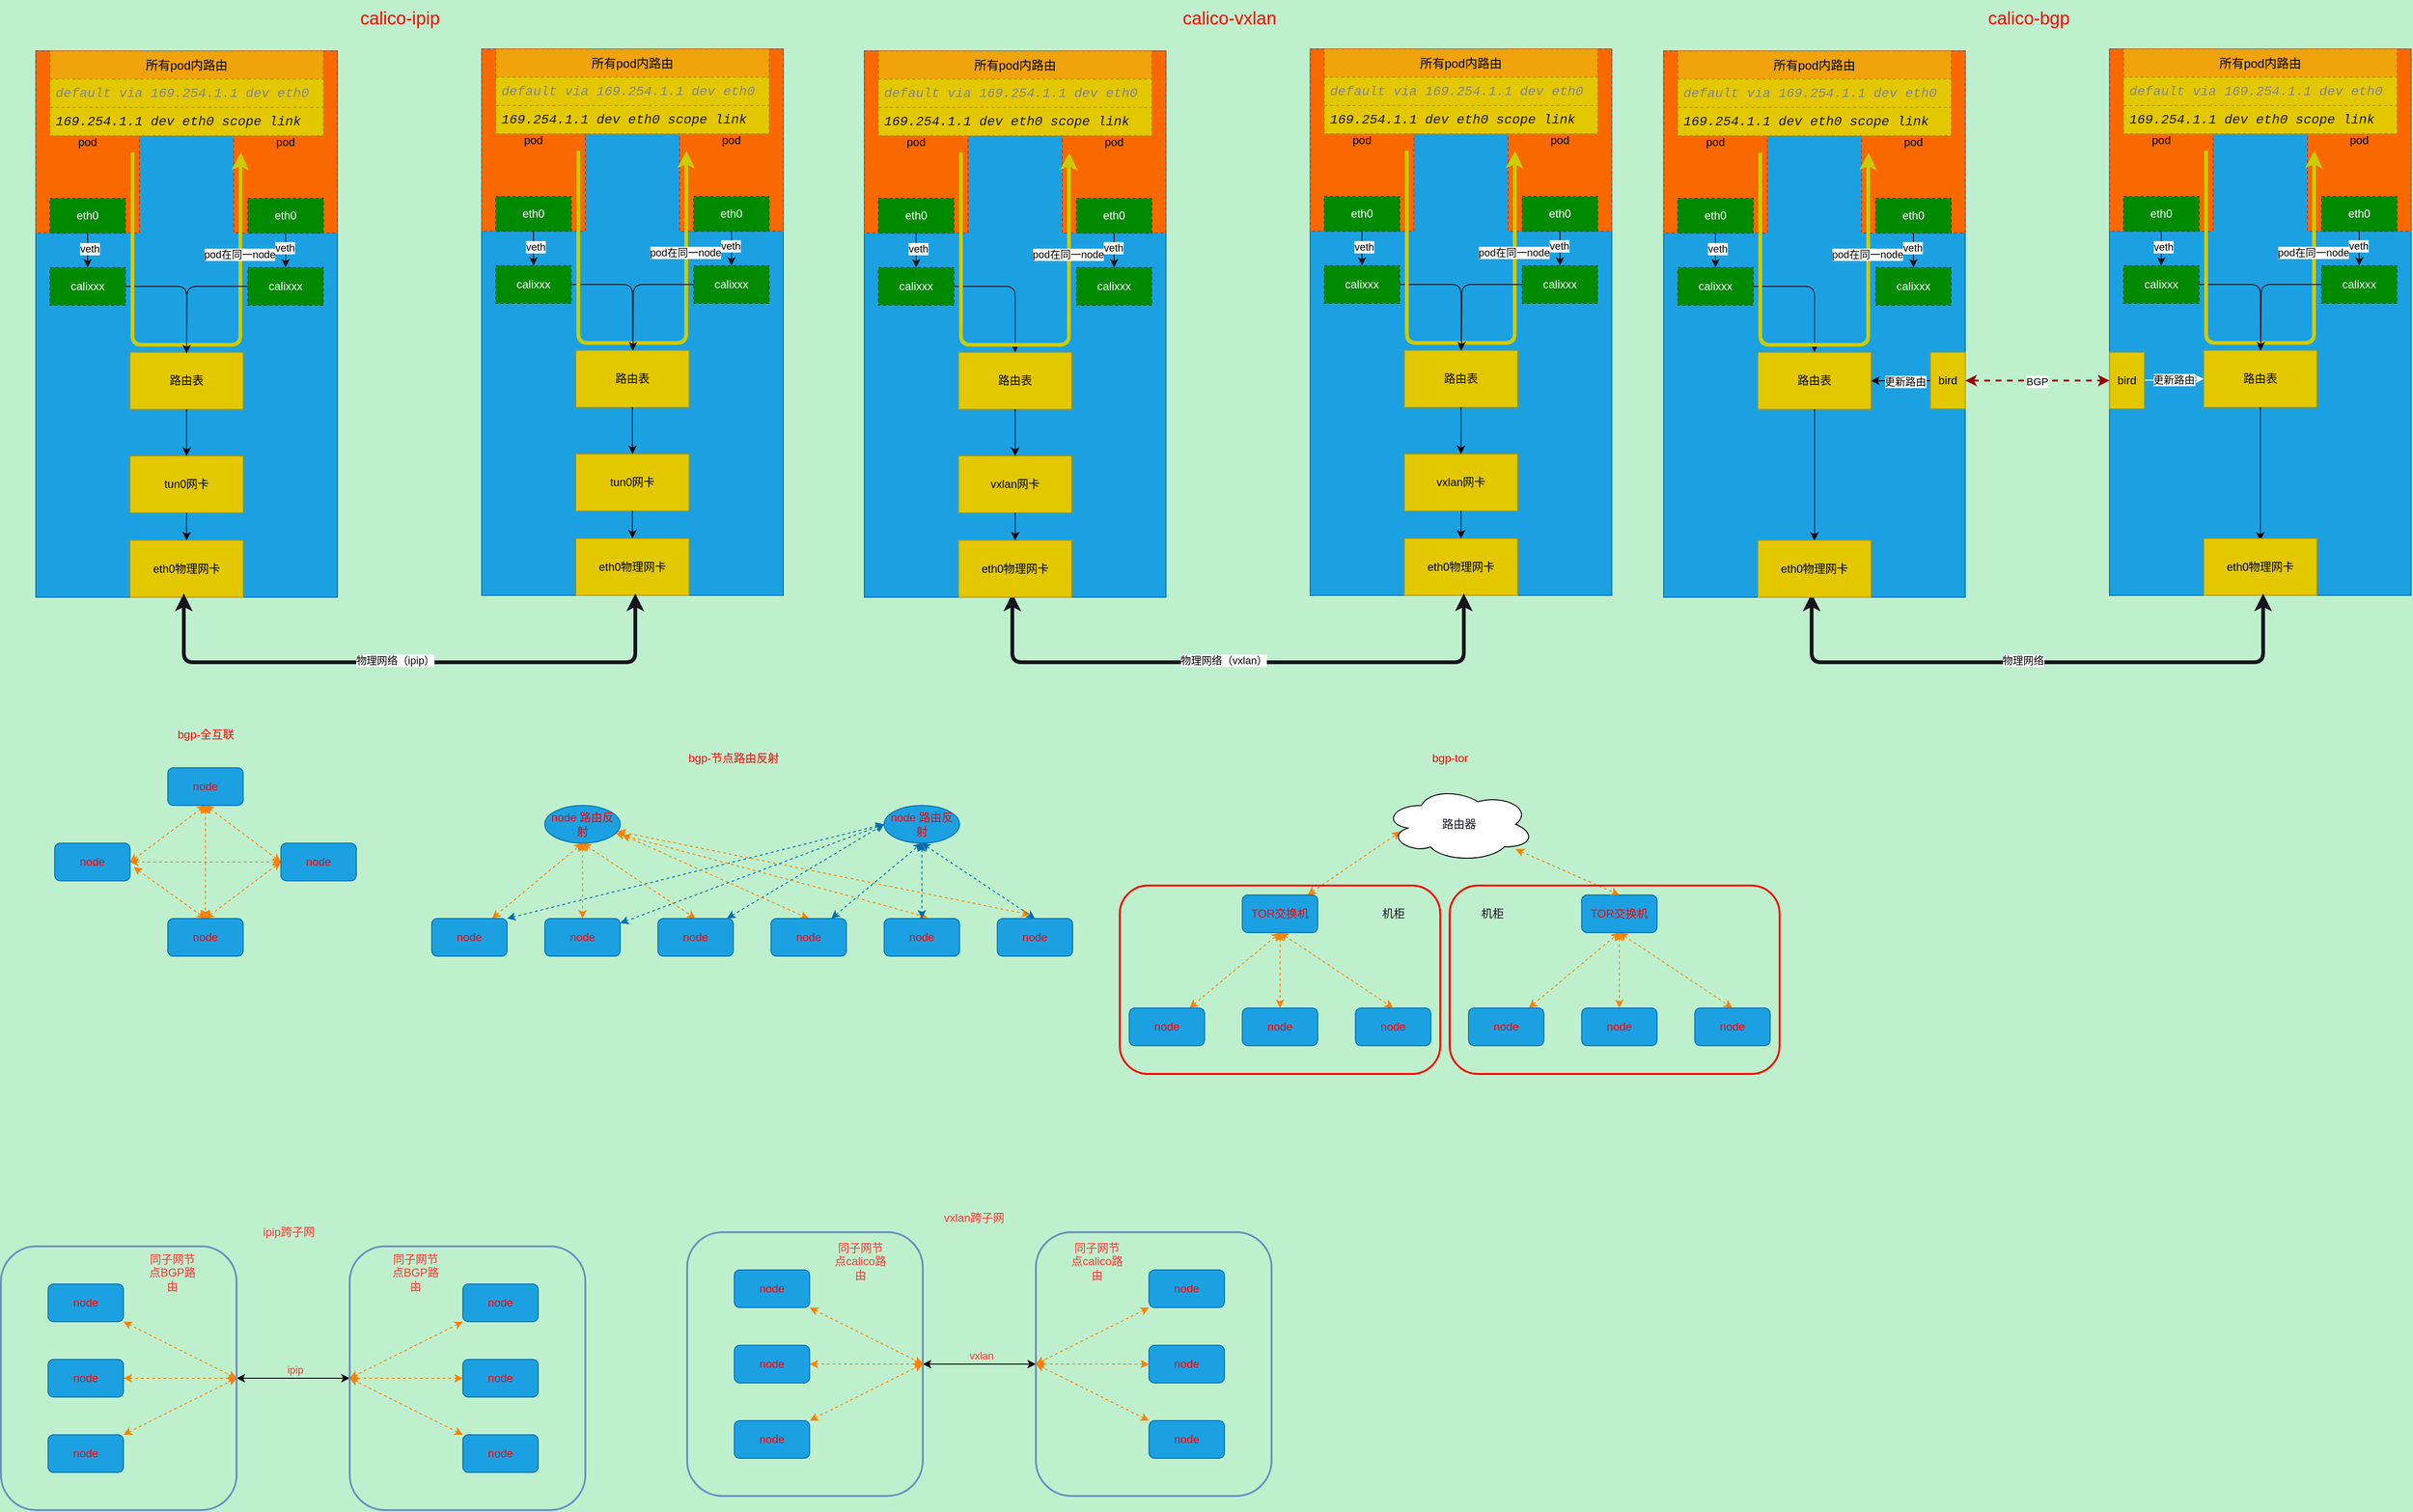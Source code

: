 <mxfile>
    <diagram id="-8RV91jiBXgCZmh8I0XD" name="第 1 页">
        <mxGraphModel dx="1386" dy="3201" grid="0" gridSize="10" guides="1" tooltips="1" connect="1" arrows="1" fold="1" page="1" pageScale="1" pageWidth="3300" pageHeight="2339" background="#BFF0CD" math="0" shadow="0">
            <root>
                <mxCell id="0"/>
                <mxCell id="1" parent="0"/>
                <mxCell id="448" value="" style="group" parent="1" vertex="1" connectable="0">
                    <mxGeometry x="100" y="-2253" width="794" height="701" as="geometry"/>
                </mxCell>
                <mxCell id="196" value="&lt;font style=&quot;font-size: 19px;&quot; color=&quot;#ff0000&quot;&gt;calico-ipip&lt;/font&gt;" style="text;html=1;align=center;verticalAlign=middle;resizable=0;points=[];autosize=1;strokeColor=none;fillColor=none;strokeWidth=5;" parent="448" vertex="1">
                    <mxGeometry x="335" width="102" height="35" as="geometry"/>
                </mxCell>
                <mxCell id="386" value="" style="group" parent="448" vertex="1" connectable="0">
                    <mxGeometry y="52" width="320" height="582" as="geometry"/>
                </mxCell>
                <mxCell id="28" value="" style="group;fillColor=#60a917;strokeColor=#2D7600;fontColor=#ffffff;movable=0;resizable=0;rotatable=0;deletable=0;editable=0;connectable=0;" parent="386" vertex="1" connectable="0">
                    <mxGeometry width="320" height="580" as="geometry"/>
                </mxCell>
                <mxCell id="11" value="" style="rounded=0;whiteSpace=wrap;html=1;fillColor=#1ba1e2;fontColor=#ffffff;strokeColor=#006EAF;movable=0;resizable=0;rotatable=0;deletable=0;editable=0;connectable=0;" parent="28" vertex="1">
                    <mxGeometry width="320" height="580" as="geometry"/>
                </mxCell>
                <mxCell id="16" style="edgeStyle=none;html=1;movable=0;resizable=0;rotatable=0;deletable=0;editable=0;connectable=0;" parent="28" source="4" target="11" edge="1">
                    <mxGeometry relative="1" as="geometry"/>
                </mxCell>
                <mxCell id="17" style="edgeStyle=none;html=1;movable=0;resizable=0;rotatable=0;deletable=0;editable=0;connectable=0;" parent="28" source="4" target="11" edge="1">
                    <mxGeometry relative="1" as="geometry"/>
                </mxCell>
                <mxCell id="18" style="edgeStyle=none;html=1;movable=0;resizable=0;rotatable=0;deletable=0;editable=0;connectable=0;" parent="28" source="4" target="11" edge="1">
                    <mxGeometry relative="1" as="geometry"/>
                </mxCell>
                <mxCell id="19" style="edgeStyle=none;html=1;movable=0;resizable=0;rotatable=0;deletable=0;editable=0;connectable=0;" parent="28" source="4" target="11" edge="1">
                    <mxGeometry relative="1" as="geometry"/>
                </mxCell>
                <mxCell id="4" value="pod" style="rounded=0;whiteSpace=wrap;html=1;fillColor=#fa6800;fontColor=#000000;strokeColor=#C73500;dashed=1;movable=0;resizable=0;rotatable=0;deletable=0;editable=0;connectable=0;" parent="28" vertex="1">
                    <mxGeometry width="110" height="193.333" as="geometry"/>
                </mxCell>
                <mxCell id="10" value="路由表" style="rounded=0;whiteSpace=wrap;html=1;fillColor=#e3c800;fontColor=#000000;strokeColor=#B09500;movable=0;resizable=0;rotatable=0;deletable=0;editable=0;connectable=0;" parent="28" vertex="1">
                    <mxGeometry x="100" y="320" width="120" height="60.417" as="geometry"/>
                </mxCell>
                <mxCell id="14" value="tun0网卡" style="rounded=0;whiteSpace=wrap;html=1;fillColor=#e3c800;fontColor=#000000;strokeColor=#B09500;movable=0;resizable=0;rotatable=0;deletable=0;editable=0;connectable=0;" parent="28" vertex="1">
                    <mxGeometry x="100" y="429.997" width="120" height="60.417" as="geometry"/>
                </mxCell>
                <mxCell id="25" style="edgeStyle=orthogonalEdgeStyle;html=1;movable=0;resizable=0;rotatable=0;deletable=0;editable=0;connectable=0;" parent="28" source="10" target="14" edge="1">
                    <mxGeometry relative="1" as="geometry"/>
                </mxCell>
                <mxCell id="15" value="eth0物理网卡" style="rounded=0;whiteSpace=wrap;html=1;fillColor=#e3c800;fontColor=#000000;strokeColor=#B09500;movable=0;resizable=0;rotatable=0;deletable=0;editable=0;connectable=0;" parent="28" vertex="1">
                    <mxGeometry x="100" y="519.583" width="120" height="60.417" as="geometry"/>
                </mxCell>
                <mxCell id="27" style="edgeStyle=orthogonalEdgeStyle;html=1;movable=0;resizable=0;rotatable=0;deletable=0;editable=0;connectable=0;" parent="28" source="14" target="15" edge="1">
                    <mxGeometry relative="1" as="geometry"/>
                </mxCell>
                <mxCell id="49" style="edgeStyle=orthogonalEdgeStyle;html=1;entryX=0.5;entryY=0;entryDx=0;entryDy=0;strokeColor=#18141D;movable=0;resizable=0;rotatable=0;deletable=0;editable=0;connectable=0;" parent="28" source="46" target="10" edge="1">
                    <mxGeometry relative="1" as="geometry"/>
                </mxCell>
                <mxCell id="46" value="calixxx" style="rounded=0;whiteSpace=wrap;html=1;dashed=1;fillColor=#008a00;fontColor=#ffffff;strokeColor=#005700;movable=0;resizable=0;rotatable=0;deletable=0;editable=0;connectable=0;" parent="28" vertex="1">
                    <mxGeometry x="15" y="230" width="80" height="40" as="geometry"/>
                </mxCell>
                <mxCell id="48" style="edgeStyle=orthogonalEdgeStyle;html=1;entryX=0.5;entryY=0;entryDx=0;entryDy=0;strokeColor=#18141D;movable=0;resizable=0;rotatable=0;deletable=0;editable=0;connectable=0;" parent="28" source="47" target="46" edge="1">
                    <mxGeometry relative="1" as="geometry"/>
                </mxCell>
                <mxCell id="50" value="veth" style="edgeLabel;html=1;align=center;verticalAlign=middle;resizable=0;points=[];movable=0;rotatable=0;deletable=0;editable=0;connectable=0;" parent="48" vertex="1" connectable="0">
                    <mxGeometry x="-0.093" y="2" relative="1" as="geometry">
                        <mxPoint as="offset"/>
                    </mxGeometry>
                </mxCell>
                <mxCell id="47" value="eth0" style="rounded=0;whiteSpace=wrap;html=1;dashed=1;fillColor=#008a00;strokeColor=#005700;fontColor=#ffffff;movable=0;resizable=0;rotatable=0;deletable=0;editable=0;connectable=0;" parent="28" vertex="1">
                    <mxGeometry x="15" y="156.66" width="80" height="36.67" as="geometry"/>
                </mxCell>
                <mxCell id="68" value="pod" style="rounded=0;whiteSpace=wrap;html=1;fillColor=#fa6800;fontColor=#000000;strokeColor=#C73500;dashed=1;movable=0;resizable=0;rotatable=0;deletable=0;editable=0;connectable=0;" parent="28" vertex="1">
                    <mxGeometry x="210" width="110" height="193.333" as="geometry"/>
                </mxCell>
                <mxCell id="71" style="edgeStyle=orthogonalEdgeStyle;html=1;entryX=0.5;entryY=0;entryDx=0;entryDy=0;strokeColor=#18141D;movable=0;resizable=0;rotatable=0;deletable=0;editable=0;connectable=0;" parent="28" source="69" target="70" edge="1">
                    <mxGeometry relative="1" as="geometry"/>
                </mxCell>
                <mxCell id="72" value="veth" style="edgeLabel;html=1;align=center;verticalAlign=middle;resizable=0;points=[];movable=0;rotatable=0;deletable=0;editable=0;connectable=0;" parent="71" vertex="1" connectable="0">
                    <mxGeometry x="-0.155" y="-1" relative="1" as="geometry">
                        <mxPoint as="offset"/>
                    </mxGeometry>
                </mxCell>
                <mxCell id="69" value="eth0" style="rounded=0;whiteSpace=wrap;html=1;dashed=1;fillColor=#008a00;strokeColor=#005700;fontColor=#ffffff;movable=0;resizable=0;rotatable=0;deletable=0;editable=0;connectable=0;" parent="28" vertex="1">
                    <mxGeometry x="225" y="156.66" width="80" height="36.67" as="geometry"/>
                </mxCell>
                <mxCell id="70" value="calixxx" style="rounded=0;whiteSpace=wrap;html=1;dashed=1;fillColor=#008a00;fontColor=#ffffff;strokeColor=#005700;movable=0;resizable=0;rotatable=0;deletable=0;editable=0;connectable=0;" parent="28" vertex="1">
                    <mxGeometry x="225" y="230" width="80" height="40" as="geometry"/>
                </mxCell>
                <mxCell id="175" value="所有pod内路由" style="swimlane;fontStyle=0;childLayout=stackLayout;horizontal=1;startSize=30;horizontalStack=0;resizeParent=1;resizeParentMax=0;resizeLast=0;collapsible=1;marginBottom=0;whiteSpace=wrap;html=1;dashed=1;fontSize=13;fillColor=#f0a30a;fontColor=#000000;strokeColor=#BD7000;container=0;" parent="28" vertex="1">
                    <mxGeometry x="15" width="290" height="90" as="geometry"/>
                </mxCell>
                <mxCell id="189" value="" style="endArrow=classic;html=1;edgeStyle=orthogonalEdgeStyle;strokeColor=#CCCC00;strokeWidth=4;fillColor=#e3c800;" parent="28" edge="1">
                    <mxGeometry width="50" height="50" relative="1" as="geometry">
                        <mxPoint x="102.5" y="108" as="sourcePoint"/>
                        <mxPoint x="217.5" y="108" as="targetPoint"/>
                        <Array as="points">
                            <mxPoint x="103" y="312"/>
                            <mxPoint x="217" y="312"/>
                            <mxPoint x="217" y="123"/>
                        </Array>
                    </mxGeometry>
                </mxCell>
                <mxCell id="195" value="pod在同一node" style="edgeLabel;html=1;align=center;verticalAlign=middle;resizable=0;points=[];container=0;" parent="189" vertex="1" connectable="0">
                    <mxGeometry x="0.646" relative="1" as="geometry">
                        <mxPoint x="-1" y="16" as="offset"/>
                    </mxGeometry>
                </mxCell>
                <mxCell id="176" value="&lt;div style=&quot;color: rgb(171, 178, 191); font-family: &amp;quot;JetBrains Mono&amp;quot;, &amp;quot;Courier New&amp;quot;, monospace, Menlo, Monaco, &amp;quot;Courier New&amp;quot;, monospace; font-size: 14px; line-height: 21px;&quot;&gt;&lt;div style=&quot;line-height: 21px;&quot;&gt;&lt;span style=&quot;color: rgb(127, 132, 142); font-style: italic;&quot;&gt;default via 169.254.1.1 dev eth0 &lt;/span&gt;&lt;/div&gt;&lt;/div&gt;" style="text;strokeColor=#B09500;fillColor=#e3c800;align=left;verticalAlign=middle;spacingLeft=4;spacingRight=4;overflow=hidden;points=[[0,0.5],[1,0.5]];portConstraint=eastwest;rotatable=0;whiteSpace=wrap;html=1;dashed=1;fontSize=13;fontColor=#000000;container=0;" parent="28" vertex="1">
                    <mxGeometry x="15" y="30" width="290" height="30" as="geometry"/>
                </mxCell>
                <mxCell id="178" value="&lt;font color=&quot;#18141d&quot;&gt;&lt;span style=&quot;font-style: italic; font-family: &amp;quot;JetBrains Mono&amp;quot;, &amp;quot;Courier New&amp;quot;, monospace, Menlo, Monaco, &amp;quot;Courier New&amp;quot;, monospace; font-size: 14px;&quot;&gt;169.254.1.1 dev eth0 scope link &lt;/span&gt;&amp;nbsp;&lt;/font&gt;" style="text;strokeColor=#B09500;fillColor=#e3c800;align=left;verticalAlign=middle;spacingLeft=4;spacingRight=4;overflow=hidden;points=[[0,0.5],[1,0.5]];portConstraint=eastwest;rotatable=0;whiteSpace=wrap;html=1;dashed=1;fontSize=13;fontColor=#000000;container=0;" parent="28" vertex="1">
                    <mxGeometry x="15" y="60" width="290" height="30" as="geometry"/>
                </mxCell>
                <mxCell id="73" style="edgeStyle=orthogonalEdgeStyle;html=1;strokeColor=#18141D;movable=0;resizable=0;rotatable=0;deletable=0;editable=0;connectable=0;" parent="386" source="70" edge="1">
                    <mxGeometry relative="1" as="geometry">
                        <mxPoint x="160" y="321.103" as="targetPoint"/>
                    </mxGeometry>
                </mxCell>
                <mxCell id="416" value="" style="group" parent="448" vertex="1" connectable="0">
                    <mxGeometry x="473" y="50" width="321" height="580" as="geometry"/>
                </mxCell>
                <mxCell id="417" value="" style="group;fillColor=#60a917;strokeColor=#2D7600;fontColor=#ffffff;movable=0;resizable=0;rotatable=0;deletable=0;editable=0;connectable=0;" parent="416" vertex="1" connectable="0">
                    <mxGeometry width="320" height="580" as="geometry"/>
                </mxCell>
                <mxCell id="418" value="" style="rounded=0;whiteSpace=wrap;html=1;fillColor=#1ba1e2;fontColor=#ffffff;strokeColor=#006EAF;movable=0;resizable=0;rotatable=0;deletable=0;editable=0;connectable=0;" parent="417" vertex="1">
                    <mxGeometry width="320" height="580" as="geometry"/>
                </mxCell>
                <mxCell id="419" style="edgeStyle=none;html=1;movable=0;resizable=0;rotatable=0;deletable=0;editable=0;connectable=0;" parent="417" source="423" target="418" edge="1">
                    <mxGeometry relative="1" as="geometry"/>
                </mxCell>
                <mxCell id="420" style="edgeStyle=none;html=1;movable=0;resizable=0;rotatable=0;deletable=0;editable=0;connectable=0;" parent="417" source="423" target="418" edge="1">
                    <mxGeometry relative="1" as="geometry"/>
                </mxCell>
                <mxCell id="421" style="edgeStyle=none;html=1;movable=0;resizable=0;rotatable=0;deletable=0;editable=0;connectable=0;" parent="417" source="423" target="418" edge="1">
                    <mxGeometry relative="1" as="geometry"/>
                </mxCell>
                <mxCell id="422" style="edgeStyle=none;html=1;movable=0;resizable=0;rotatable=0;deletable=0;editable=0;connectable=0;" parent="417" source="423" target="418" edge="1">
                    <mxGeometry relative="1" as="geometry"/>
                </mxCell>
                <mxCell id="423" value="pod" style="rounded=0;whiteSpace=wrap;html=1;fillColor=#fa6800;fontColor=#000000;strokeColor=#C73500;dashed=1;movable=0;resizable=0;rotatable=0;deletable=0;editable=0;connectable=0;" parent="417" vertex="1">
                    <mxGeometry width="110" height="193.333" as="geometry"/>
                </mxCell>
                <mxCell id="424" value="路由表" style="rounded=0;whiteSpace=wrap;html=1;fillColor=#e3c800;fontColor=#000000;strokeColor=#B09500;movable=0;resizable=0;rotatable=0;deletable=0;editable=0;connectable=0;" parent="417" vertex="1">
                    <mxGeometry x="100" y="320" width="120" height="60.417" as="geometry"/>
                </mxCell>
                <mxCell id="425" value="tun0网卡" style="rounded=0;whiteSpace=wrap;html=1;fillColor=#e3c800;fontColor=#000000;strokeColor=#B09500;movable=0;resizable=0;rotatable=0;deletable=0;editable=0;connectable=0;" parent="417" vertex="1">
                    <mxGeometry x="100" y="429.997" width="120" height="60.417" as="geometry"/>
                </mxCell>
                <mxCell id="426" style="edgeStyle=orthogonalEdgeStyle;html=1;movable=0;resizable=0;rotatable=0;deletable=0;editable=0;connectable=0;" parent="417" source="424" target="425" edge="1">
                    <mxGeometry relative="1" as="geometry"/>
                </mxCell>
                <mxCell id="427" value="eth0物理网卡" style="rounded=0;whiteSpace=wrap;html=1;fillColor=#e3c800;fontColor=#000000;strokeColor=#B09500;movable=0;resizable=0;rotatable=0;deletable=0;editable=0;connectable=0;" parent="417" vertex="1">
                    <mxGeometry x="100" y="519.583" width="120" height="60.417" as="geometry"/>
                </mxCell>
                <mxCell id="428" style="edgeStyle=orthogonalEdgeStyle;html=1;movable=0;resizable=0;rotatable=0;deletable=0;editable=0;connectable=0;" parent="417" source="425" target="427" edge="1">
                    <mxGeometry relative="1" as="geometry"/>
                </mxCell>
                <mxCell id="429" style="edgeStyle=orthogonalEdgeStyle;html=1;entryX=0.5;entryY=0;entryDx=0;entryDy=0;strokeColor=#18141D;movable=0;resizable=0;rotatable=0;deletable=0;editable=0;connectable=0;" parent="417" source="430" target="424" edge="1">
                    <mxGeometry relative="1" as="geometry"/>
                </mxCell>
                <mxCell id="430" value="calixxx" style="rounded=0;whiteSpace=wrap;html=1;dashed=1;fillColor=#008a00;fontColor=#ffffff;strokeColor=#005700;movable=0;resizable=0;rotatable=0;deletable=0;editable=0;connectable=0;" parent="417" vertex="1">
                    <mxGeometry x="15" y="230" width="80" height="40" as="geometry"/>
                </mxCell>
                <mxCell id="431" style="edgeStyle=orthogonalEdgeStyle;html=1;entryX=0.5;entryY=0;entryDx=0;entryDy=0;strokeColor=#18141D;movable=0;resizable=0;rotatable=0;deletable=0;editable=0;connectable=0;" parent="417" source="433" target="430" edge="1">
                    <mxGeometry relative="1" as="geometry"/>
                </mxCell>
                <mxCell id="432" value="veth" style="edgeLabel;html=1;align=center;verticalAlign=middle;resizable=0;points=[];movable=0;rotatable=0;deletable=0;editable=0;connectable=0;" parent="431" vertex="1" connectable="0">
                    <mxGeometry x="-0.093" y="2" relative="1" as="geometry">
                        <mxPoint as="offset"/>
                    </mxGeometry>
                </mxCell>
                <mxCell id="433" value="eth0" style="rounded=0;whiteSpace=wrap;html=1;dashed=1;fillColor=#008a00;strokeColor=#005700;fontColor=#ffffff;movable=0;resizable=0;rotatable=0;deletable=0;editable=0;connectable=0;" parent="417" vertex="1">
                    <mxGeometry x="15" y="156.66" width="80" height="36.67" as="geometry"/>
                </mxCell>
                <mxCell id="434" value="pod" style="rounded=0;whiteSpace=wrap;html=1;fillColor=#fa6800;fontColor=#000000;strokeColor=#C73500;dashed=1;movable=0;resizable=0;rotatable=0;deletable=0;editable=0;connectable=0;" parent="417" vertex="1">
                    <mxGeometry x="210" width="110" height="193.333" as="geometry"/>
                </mxCell>
                <mxCell id="435" style="edgeStyle=orthogonalEdgeStyle;html=1;entryX=0.5;entryY=0;entryDx=0;entryDy=0;strokeColor=#18141D;movable=0;resizable=0;rotatable=0;deletable=0;editable=0;connectable=0;" parent="417" source="437" target="438" edge="1">
                    <mxGeometry relative="1" as="geometry"/>
                </mxCell>
                <mxCell id="436" value="veth" style="edgeLabel;html=1;align=center;verticalAlign=middle;resizable=0;points=[];movable=0;rotatable=0;deletable=0;editable=0;connectable=0;" parent="435" vertex="1" connectable="0">
                    <mxGeometry x="-0.155" y="-1" relative="1" as="geometry">
                        <mxPoint as="offset"/>
                    </mxGeometry>
                </mxCell>
                <mxCell id="437" value="eth0" style="rounded=0;whiteSpace=wrap;html=1;dashed=1;fillColor=#008a00;strokeColor=#005700;fontColor=#ffffff;movable=0;resizable=0;rotatable=0;deletable=0;editable=0;connectable=0;" parent="417" vertex="1">
                    <mxGeometry x="225" y="156.66" width="80" height="36.67" as="geometry"/>
                </mxCell>
                <mxCell id="438" value="calixxx" style="rounded=0;whiteSpace=wrap;html=1;dashed=1;fillColor=#008a00;fontColor=#ffffff;strokeColor=#005700;movable=0;resizable=0;rotatable=0;deletable=0;editable=0;connectable=0;" parent="417" vertex="1">
                    <mxGeometry x="225" y="230" width="80" height="40" as="geometry"/>
                </mxCell>
                <mxCell id="439" value="所有pod内路由" style="swimlane;fontStyle=0;childLayout=stackLayout;horizontal=1;startSize=30;horizontalStack=0;resizeParent=1;resizeParentMax=0;resizeLast=0;collapsible=1;marginBottom=0;whiteSpace=wrap;html=1;dashed=1;fontSize=13;fillColor=#f0a30a;fontColor=#000000;strokeColor=#BD7000;container=0;" parent="417" vertex="1">
                    <mxGeometry x="15" width="290" height="90" as="geometry"/>
                </mxCell>
                <mxCell id="440" value="" style="endArrow=classic;html=1;edgeStyle=orthogonalEdgeStyle;strokeColor=#CCCC00;strokeWidth=4;fillColor=#e3c800;" parent="417" edge="1">
                    <mxGeometry width="50" height="50" relative="1" as="geometry">
                        <mxPoint x="102.5" y="108" as="sourcePoint"/>
                        <mxPoint x="217.5" y="108" as="targetPoint"/>
                        <Array as="points">
                            <mxPoint x="103" y="312"/>
                            <mxPoint x="217" y="312"/>
                            <mxPoint x="217" y="123"/>
                        </Array>
                    </mxGeometry>
                </mxCell>
                <mxCell id="441" value="pod在同一node" style="edgeLabel;html=1;align=center;verticalAlign=middle;resizable=0;points=[];container=0;" parent="440" vertex="1" connectable="0">
                    <mxGeometry x="0.646" relative="1" as="geometry">
                        <mxPoint x="-1" y="16" as="offset"/>
                    </mxGeometry>
                </mxCell>
                <mxCell id="442" value="&lt;div style=&quot;color: rgb(171, 178, 191); font-family: &amp;quot;JetBrains Mono&amp;quot;, &amp;quot;Courier New&amp;quot;, monospace, Menlo, Monaco, &amp;quot;Courier New&amp;quot;, monospace; font-size: 14px; line-height: 21px;&quot;&gt;&lt;div style=&quot;line-height: 21px;&quot;&gt;&lt;span style=&quot;color: rgb(127, 132, 142); font-style: italic;&quot;&gt;default via 169.254.1.1 dev eth0 &lt;/span&gt;&lt;/div&gt;&lt;/div&gt;" style="text;strokeColor=#B09500;fillColor=#e3c800;align=left;verticalAlign=middle;spacingLeft=4;spacingRight=4;overflow=hidden;points=[[0,0.5],[1,0.5]];portConstraint=eastwest;rotatable=0;whiteSpace=wrap;html=1;dashed=1;fontSize=13;fontColor=#000000;container=0;" parent="417" vertex="1">
                    <mxGeometry x="15" y="30" width="290" height="30" as="geometry"/>
                </mxCell>
                <mxCell id="443" value="&lt;font color=&quot;#18141d&quot;&gt;&lt;span style=&quot;font-style: italic; font-family: &amp;quot;JetBrains Mono&amp;quot;, &amp;quot;Courier New&amp;quot;, monospace, Menlo, Monaco, &amp;quot;Courier New&amp;quot;, monospace; font-size: 14px;&quot;&gt;169.254.1.1 dev eth0 scope link &lt;/span&gt;&amp;nbsp;&lt;/font&gt;" style="text;strokeColor=#B09500;fillColor=#e3c800;align=left;verticalAlign=middle;spacingLeft=4;spacingRight=4;overflow=hidden;points=[[0,0.5],[1,0.5]];portConstraint=eastwest;rotatable=0;whiteSpace=wrap;html=1;dashed=1;fontSize=13;fontColor=#000000;container=0;" parent="417" vertex="1">
                    <mxGeometry x="15" y="60" width="290" height="30" as="geometry"/>
                </mxCell>
                <mxCell id="444" style="edgeStyle=orthogonalEdgeStyle;html=1;strokeColor=#18141D;movable=0;resizable=0;rotatable=0;deletable=0;editable=0;connectable=0;" parent="416" source="438" edge="1">
                    <mxGeometry relative="1" as="geometry">
                        <mxPoint x="160.5" y="320" as="targetPoint"/>
                    </mxGeometry>
                </mxCell>
                <mxCell id="446" value="" style="endArrow=classic;startArrow=classic;html=1;edgeStyle=orthogonalEdgeStyle;strokeColor=#18141D;strokeWidth=4;" parent="448" edge="1">
                    <mxGeometry width="50" height="50" relative="1" as="geometry">
                        <mxPoint x="636" y="628" as="sourcePoint"/>
                        <mxPoint x="157" y="628" as="targetPoint"/>
                        <Array as="points">
                            <mxPoint x="636" y="701"/>
                            <mxPoint x="157" y="701"/>
                        </Array>
                    </mxGeometry>
                </mxCell>
                <mxCell id="447" value="物理网络（ipip）" style="edgeLabel;html=1;align=center;verticalAlign=middle;resizable=0;points=[];" parent="446" vertex="1" connectable="0">
                    <mxGeometry x="0.05" y="-2" relative="1" as="geometry">
                        <mxPoint as="offset"/>
                    </mxGeometry>
                </mxCell>
                <mxCell id="629" value="" style="group" parent="1" vertex="1" connectable="0">
                    <mxGeometry x="979" y="-2253" width="794" height="701" as="geometry"/>
                </mxCell>
                <mxCell id="450" value="&lt;font style=&quot;font-size: 19px;&quot; color=&quot;#ff0000&quot;&gt;calico-vxlan&lt;/font&gt;" style="text;html=1;align=center;verticalAlign=middle;resizable=0;points=[];autosize=1;strokeColor=none;fillColor=none;strokeWidth=5;" parent="629" vertex="1">
                    <mxGeometry x="328" width="117" height="35" as="geometry"/>
                </mxCell>
                <mxCell id="480" value="" style="group;movable=0;resizable=0;rotatable=0;deletable=0;editable=0;connectable=0;" parent="629" vertex="1" connectable="0">
                    <mxGeometry x="473" y="50" width="321" height="580" as="geometry"/>
                </mxCell>
                <mxCell id="481" value="" style="group;fillColor=#60a917;strokeColor=#2D7600;fontColor=#ffffff;movable=0;resizable=0;rotatable=0;deletable=0;editable=0;connectable=0;" parent="480" vertex="1" connectable="0">
                    <mxGeometry width="320" height="580" as="geometry"/>
                </mxCell>
                <mxCell id="482" value="" style="rounded=0;whiteSpace=wrap;html=1;fillColor=#1ba1e2;fontColor=#ffffff;strokeColor=#006EAF;movable=0;resizable=0;rotatable=0;deletable=0;editable=0;connectable=0;" parent="481" vertex="1">
                    <mxGeometry width="320" height="580" as="geometry"/>
                </mxCell>
                <mxCell id="483" style="edgeStyle=none;html=1;movable=0;resizable=0;rotatable=0;deletable=0;editable=0;connectable=0;" parent="481" source="487" target="482" edge="1">
                    <mxGeometry relative="1" as="geometry"/>
                </mxCell>
                <mxCell id="484" style="edgeStyle=none;html=1;movable=0;resizable=0;rotatable=0;deletable=0;editable=0;connectable=0;" parent="481" source="487" target="482" edge="1">
                    <mxGeometry relative="1" as="geometry"/>
                </mxCell>
                <mxCell id="485" style="edgeStyle=none;html=1;movable=0;resizable=0;rotatable=0;deletable=0;editable=0;connectable=0;" parent="481" source="487" target="482" edge="1">
                    <mxGeometry relative="1" as="geometry"/>
                </mxCell>
                <mxCell id="486" style="edgeStyle=none;html=1;movable=0;resizable=0;rotatable=0;deletable=0;editable=0;connectable=0;" parent="481" source="487" target="482" edge="1">
                    <mxGeometry relative="1" as="geometry"/>
                </mxCell>
                <mxCell id="487" value="pod" style="rounded=0;whiteSpace=wrap;html=1;fillColor=#fa6800;fontColor=#000000;strokeColor=#C73500;dashed=1;movable=0;resizable=0;rotatable=0;deletable=0;editable=0;connectable=0;" parent="481" vertex="1">
                    <mxGeometry width="110" height="193.333" as="geometry"/>
                </mxCell>
                <mxCell id="488" value="路由表" style="rounded=0;whiteSpace=wrap;html=1;fillColor=#e3c800;fontColor=#000000;strokeColor=#B09500;movable=0;resizable=0;rotatable=0;deletable=0;editable=0;connectable=0;" parent="481" vertex="1">
                    <mxGeometry x="100" y="320" width="120" height="60.417" as="geometry"/>
                </mxCell>
                <mxCell id="489" value="vxlan网卡" style="rounded=0;whiteSpace=wrap;html=1;fillColor=#e3c800;fontColor=#000000;strokeColor=#B09500;movable=1;resizable=1;rotatable=1;deletable=1;editable=1;connectable=1;" parent="481" vertex="1">
                    <mxGeometry x="100" y="429.997" width="120" height="60.417" as="geometry"/>
                </mxCell>
                <mxCell id="490" style="edgeStyle=orthogonalEdgeStyle;html=1;movable=0;resizable=0;rotatable=0;deletable=0;editable=0;connectable=0;" parent="481" source="488" target="489" edge="1">
                    <mxGeometry relative="1" as="geometry"/>
                </mxCell>
                <mxCell id="491" value="eth0物理网卡" style="rounded=0;whiteSpace=wrap;html=1;fillColor=#e3c800;fontColor=#000000;strokeColor=#B09500;movable=0;resizable=0;rotatable=0;deletable=0;editable=0;connectable=0;" parent="481" vertex="1">
                    <mxGeometry x="100" y="519.583" width="120" height="60.417" as="geometry"/>
                </mxCell>
                <mxCell id="492" style="edgeStyle=orthogonalEdgeStyle;html=1;movable=0;resizable=0;rotatable=0;deletable=0;editable=0;connectable=0;" parent="481" source="489" target="491" edge="1">
                    <mxGeometry relative="1" as="geometry"/>
                </mxCell>
                <mxCell id="493" style="edgeStyle=orthogonalEdgeStyle;html=1;entryX=0.5;entryY=0;entryDx=0;entryDy=0;strokeColor=#18141D;movable=0;resizable=0;rotatable=0;deletable=0;editable=0;connectable=0;" parent="481" source="494" target="488" edge="1">
                    <mxGeometry relative="1" as="geometry"/>
                </mxCell>
                <mxCell id="494" value="calixxx" style="rounded=0;whiteSpace=wrap;html=1;dashed=1;fillColor=#008a00;fontColor=#ffffff;strokeColor=#005700;movable=0;resizable=0;rotatable=0;deletable=0;editable=0;connectable=0;" parent="481" vertex="1">
                    <mxGeometry x="15" y="230" width="80" height="40" as="geometry"/>
                </mxCell>
                <mxCell id="495" style="edgeStyle=orthogonalEdgeStyle;html=1;entryX=0.5;entryY=0;entryDx=0;entryDy=0;strokeColor=#18141D;movable=0;resizable=0;rotatable=0;deletable=0;editable=0;connectable=0;" parent="481" source="497" target="494" edge="1">
                    <mxGeometry relative="1" as="geometry"/>
                </mxCell>
                <mxCell id="496" value="veth" style="edgeLabel;html=1;align=center;verticalAlign=middle;resizable=0;points=[];movable=0;rotatable=0;deletable=0;editable=0;connectable=0;" parent="495" vertex="1" connectable="0">
                    <mxGeometry x="-0.093" y="2" relative="1" as="geometry">
                        <mxPoint as="offset"/>
                    </mxGeometry>
                </mxCell>
                <mxCell id="497" value="eth0" style="rounded=0;whiteSpace=wrap;html=1;dashed=1;fillColor=#008a00;strokeColor=#005700;fontColor=#ffffff;movable=0;resizable=0;rotatable=0;deletable=0;editable=0;connectable=0;" parent="481" vertex="1">
                    <mxGeometry x="15" y="156.66" width="80" height="36.67" as="geometry"/>
                </mxCell>
                <mxCell id="498" value="pod" style="rounded=0;whiteSpace=wrap;html=1;fillColor=#fa6800;fontColor=#000000;strokeColor=#C73500;dashed=1;movable=0;resizable=0;rotatable=0;deletable=0;editable=0;connectable=0;" parent="481" vertex="1">
                    <mxGeometry x="210" width="110" height="193.333" as="geometry"/>
                </mxCell>
                <mxCell id="499" style="edgeStyle=orthogonalEdgeStyle;html=1;entryX=0.5;entryY=0;entryDx=0;entryDy=0;strokeColor=#18141D;movable=0;resizable=0;rotatable=0;deletable=0;editable=0;connectable=0;" parent="481" source="501" target="502" edge="1">
                    <mxGeometry relative="1" as="geometry"/>
                </mxCell>
                <mxCell id="500" value="veth" style="edgeLabel;html=1;align=center;verticalAlign=middle;resizable=0;points=[];movable=0;rotatable=0;deletable=0;editable=0;connectable=0;" parent="499" vertex="1" connectable="0">
                    <mxGeometry x="-0.155" y="-1" relative="1" as="geometry">
                        <mxPoint as="offset"/>
                    </mxGeometry>
                </mxCell>
                <mxCell id="501" value="eth0" style="rounded=0;whiteSpace=wrap;html=1;dashed=1;fillColor=#008a00;strokeColor=#005700;fontColor=#ffffff;movable=0;resizable=0;rotatable=0;deletable=0;editable=0;connectable=0;" parent="481" vertex="1">
                    <mxGeometry x="225" y="156.66" width="80" height="36.67" as="geometry"/>
                </mxCell>
                <mxCell id="502" value="calixxx" style="rounded=0;whiteSpace=wrap;html=1;dashed=1;fillColor=#008a00;fontColor=#ffffff;strokeColor=#005700;movable=0;resizable=0;rotatable=0;deletable=0;editable=0;connectable=0;" parent="481" vertex="1">
                    <mxGeometry x="225" y="230" width="80" height="40" as="geometry"/>
                </mxCell>
                <mxCell id="503" value="所有pod内路由" style="swimlane;fontStyle=0;childLayout=stackLayout;horizontal=1;startSize=30;horizontalStack=0;resizeParent=1;resizeParentMax=0;resizeLast=0;collapsible=1;marginBottom=0;whiteSpace=wrap;html=1;dashed=1;fontSize=13;fillColor=#f0a30a;fontColor=#000000;strokeColor=#BD7000;container=0;" parent="481" vertex="1">
                    <mxGeometry x="15" width="290" height="90" as="geometry"/>
                </mxCell>
                <mxCell id="504" value="" style="endArrow=classic;html=1;edgeStyle=orthogonalEdgeStyle;strokeColor=#CCCC00;strokeWidth=4;fillColor=#e3c800;" parent="481" edge="1">
                    <mxGeometry width="50" height="50" relative="1" as="geometry">
                        <mxPoint x="102.5" y="108" as="sourcePoint"/>
                        <mxPoint x="217.5" y="108" as="targetPoint"/>
                        <Array as="points">
                            <mxPoint x="103" y="312"/>
                            <mxPoint x="217" y="312"/>
                            <mxPoint x="217" y="123"/>
                        </Array>
                    </mxGeometry>
                </mxCell>
                <mxCell id="505" value="pod在同一node" style="edgeLabel;html=1;align=center;verticalAlign=middle;resizable=0;points=[];container=0;" parent="504" vertex="1" connectable="0">
                    <mxGeometry x="0.646" relative="1" as="geometry">
                        <mxPoint x="-1" y="16" as="offset"/>
                    </mxGeometry>
                </mxCell>
                <mxCell id="506" value="&lt;div style=&quot;color: rgb(171, 178, 191); font-family: &amp;quot;JetBrains Mono&amp;quot;, &amp;quot;Courier New&amp;quot;, monospace, Menlo, Monaco, &amp;quot;Courier New&amp;quot;, monospace; font-size: 14px; line-height: 21px;&quot;&gt;&lt;div style=&quot;line-height: 21px;&quot;&gt;&lt;span style=&quot;color: rgb(127, 132, 142); font-style: italic;&quot;&gt;default via 169.254.1.1 dev eth0 &lt;/span&gt;&lt;/div&gt;&lt;/div&gt;" style="text;strokeColor=#B09500;fillColor=#e3c800;align=left;verticalAlign=middle;spacingLeft=4;spacingRight=4;overflow=hidden;points=[[0,0.5],[1,0.5]];portConstraint=eastwest;rotatable=0;whiteSpace=wrap;html=1;dashed=1;fontSize=13;fontColor=#000000;container=0;" parent="481" vertex="1">
                    <mxGeometry x="15" y="30" width="290" height="30" as="geometry"/>
                </mxCell>
                <mxCell id="507" value="&lt;font color=&quot;#18141d&quot;&gt;&lt;span style=&quot;font-style: italic; font-family: &amp;quot;JetBrains Mono&amp;quot;, &amp;quot;Courier New&amp;quot;, monospace, Menlo, Monaco, &amp;quot;Courier New&amp;quot;, monospace; font-size: 14px;&quot;&gt;169.254.1.1 dev eth0 scope link &lt;/span&gt;&amp;nbsp;&lt;/font&gt;" style="text;strokeColor=#B09500;fillColor=#e3c800;align=left;verticalAlign=middle;spacingLeft=4;spacingRight=4;overflow=hidden;points=[[0,0.5],[1,0.5]];portConstraint=eastwest;rotatable=0;whiteSpace=wrap;html=1;dashed=1;fontSize=13;fontColor=#000000;container=0;" parent="481" vertex="1">
                    <mxGeometry x="15" y="60" width="290" height="30" as="geometry"/>
                </mxCell>
                <mxCell id="508" style="edgeStyle=orthogonalEdgeStyle;html=1;strokeColor=#18141D;movable=0;resizable=0;rotatable=0;deletable=0;editable=0;connectable=0;" parent="480" source="502" edge="1">
                    <mxGeometry relative="1" as="geometry">
                        <mxPoint x="160.5" y="320" as="targetPoint"/>
                    </mxGeometry>
                </mxCell>
                <mxCell id="509" value="" style="endArrow=classic;startArrow=classic;html=1;edgeStyle=orthogonalEdgeStyle;strokeColor=#18141D;strokeWidth=4;" parent="629" edge="1">
                    <mxGeometry width="50" height="50" relative="1" as="geometry">
                        <mxPoint x="636" y="628" as="sourcePoint"/>
                        <mxPoint x="157" y="628" as="targetPoint"/>
                        <Array as="points">
                            <mxPoint x="636" y="701"/>
                            <mxPoint x="157" y="701"/>
                        </Array>
                    </mxGeometry>
                </mxCell>
                <mxCell id="510" value="物理网络（vxlan）" style="edgeLabel;html=1;align=center;verticalAlign=middle;resizable=0;points=[];" parent="509" vertex="1" connectable="0">
                    <mxGeometry x="0.05" y="-2" relative="1" as="geometry">
                        <mxPoint as="offset"/>
                    </mxGeometry>
                </mxCell>
                <mxCell id="479" style="edgeStyle=orthogonalEdgeStyle;html=1;strokeColor=#18141D;movable=0;resizable=0;rotatable=0;deletable=0;editable=0;connectable=0;" parent="629" source="473" edge="1">
                    <mxGeometry relative="1" as="geometry">
                        <mxPoint x="160" y="373.103" as="targetPoint"/>
                    </mxGeometry>
                </mxCell>
                <mxCell id="452" value="" style="group;fillColor=#60a917;strokeColor=#2D7600;fontColor=#ffffff;movable=1;resizable=1;rotatable=1;deletable=1;editable=1;connectable=1;" parent="629" vertex="1" connectable="0">
                    <mxGeometry y="52" width="320" height="580" as="geometry"/>
                </mxCell>
                <mxCell id="453" value="" style="rounded=0;whiteSpace=wrap;html=1;fillColor=#1ba1e2;fontColor=#ffffff;strokeColor=#006EAF;movable=0;resizable=0;rotatable=0;deletable=0;editable=0;connectable=0;" parent="452" vertex="1">
                    <mxGeometry width="320" height="580" as="geometry"/>
                </mxCell>
                <mxCell id="454" style="edgeStyle=none;html=1;movable=0;resizable=0;rotatable=0;deletable=0;editable=0;connectable=0;" parent="452" source="458" target="453" edge="1">
                    <mxGeometry relative="1" as="geometry"/>
                </mxCell>
                <mxCell id="455" style="edgeStyle=none;html=1;movable=0;resizable=0;rotatable=0;deletable=0;editable=0;connectable=0;" parent="452" source="458" target="453" edge="1">
                    <mxGeometry relative="1" as="geometry"/>
                </mxCell>
                <mxCell id="456" style="edgeStyle=none;html=1;movable=0;resizable=0;rotatable=0;deletable=0;editable=0;connectable=0;" parent="452" source="458" target="453" edge="1">
                    <mxGeometry relative="1" as="geometry"/>
                </mxCell>
                <mxCell id="457" style="edgeStyle=none;html=1;movable=0;resizable=0;rotatable=0;deletable=0;editable=0;connectable=0;" parent="452" source="458" target="453" edge="1">
                    <mxGeometry relative="1" as="geometry"/>
                </mxCell>
                <mxCell id="458" value="pod" style="rounded=0;whiteSpace=wrap;html=1;fillColor=#fa6800;fontColor=#000000;strokeColor=#C73500;dashed=1;movable=0;resizable=0;rotatable=0;deletable=0;editable=0;connectable=0;" parent="452" vertex="1">
                    <mxGeometry width="110" height="193.333" as="geometry"/>
                </mxCell>
                <mxCell id="459" value="路由表" style="rounded=0;whiteSpace=wrap;html=1;fillColor=#e3c800;fontColor=#000000;strokeColor=#B09500;movable=0;resizable=0;rotatable=0;deletable=0;editable=0;connectable=0;" parent="452" vertex="1">
                    <mxGeometry x="100" y="320" width="120" height="60.417" as="geometry"/>
                </mxCell>
                <mxCell id="460" value="vxlan网卡" style="rounded=0;whiteSpace=wrap;html=1;fillColor=#e3c800;fontColor=#000000;strokeColor=#B09500;movable=1;resizable=1;rotatable=1;deletable=1;editable=1;connectable=1;" parent="452" vertex="1">
                    <mxGeometry x="100" y="429.997" width="120" height="60.417" as="geometry"/>
                </mxCell>
                <mxCell id="461" style="edgeStyle=orthogonalEdgeStyle;html=1;movable=0;resizable=0;rotatable=0;deletable=0;editable=0;connectable=0;" parent="452" source="459" target="460" edge="1">
                    <mxGeometry relative="1" as="geometry"/>
                </mxCell>
                <mxCell id="462" value="eth0物理网卡" style="rounded=0;whiteSpace=wrap;html=1;fillColor=#e3c800;fontColor=#000000;strokeColor=#B09500;movable=0;resizable=0;rotatable=0;deletable=0;editable=0;connectable=0;" parent="452" vertex="1">
                    <mxGeometry x="100" y="519.583" width="120" height="60.417" as="geometry"/>
                </mxCell>
                <mxCell id="463" style="edgeStyle=orthogonalEdgeStyle;html=1;movable=0;resizable=0;rotatable=0;deletable=0;editable=0;connectable=0;" parent="452" source="460" target="462" edge="1">
                    <mxGeometry relative="1" as="geometry"/>
                </mxCell>
                <mxCell id="464" style="edgeStyle=orthogonalEdgeStyle;html=1;entryX=0.5;entryY=0;entryDx=0;entryDy=0;strokeColor=#18141D;movable=0;resizable=0;rotatable=0;deletable=0;editable=0;connectable=0;" parent="452" source="465" target="459" edge="1">
                    <mxGeometry relative="1" as="geometry"/>
                </mxCell>
                <mxCell id="465" value="calixxx" style="rounded=0;whiteSpace=wrap;html=1;dashed=1;fillColor=#008a00;fontColor=#ffffff;strokeColor=#005700;movable=0;resizable=0;rotatable=0;deletable=0;editable=0;connectable=0;" parent="452" vertex="1">
                    <mxGeometry x="15" y="230" width="80" height="40" as="geometry"/>
                </mxCell>
                <mxCell id="466" style="edgeStyle=orthogonalEdgeStyle;html=1;entryX=0.5;entryY=0;entryDx=0;entryDy=0;strokeColor=#18141D;movable=0;resizable=0;rotatable=0;deletable=0;editable=0;connectable=0;" parent="452" source="468" target="465" edge="1">
                    <mxGeometry relative="1" as="geometry"/>
                </mxCell>
                <mxCell id="467" value="veth" style="edgeLabel;html=1;align=center;verticalAlign=middle;resizable=0;points=[];movable=0;rotatable=0;deletable=0;editable=0;connectable=0;" parent="466" vertex="1" connectable="0">
                    <mxGeometry x="-0.093" y="2" relative="1" as="geometry">
                        <mxPoint as="offset"/>
                    </mxGeometry>
                </mxCell>
                <mxCell id="468" value="eth0" style="rounded=0;whiteSpace=wrap;html=1;dashed=1;fillColor=#008a00;strokeColor=#005700;fontColor=#ffffff;movable=0;resizable=0;rotatable=0;deletable=0;editable=0;connectable=0;" parent="452" vertex="1">
                    <mxGeometry x="15" y="156.66" width="80" height="36.67" as="geometry"/>
                </mxCell>
                <mxCell id="469" value="pod" style="rounded=0;whiteSpace=wrap;html=1;fillColor=#fa6800;fontColor=#000000;strokeColor=#C73500;dashed=1;movable=0;resizable=0;rotatable=0;deletable=0;editable=0;connectable=0;" parent="452" vertex="1">
                    <mxGeometry x="210" width="110" height="193.333" as="geometry"/>
                </mxCell>
                <mxCell id="470" style="edgeStyle=orthogonalEdgeStyle;html=1;entryX=0.5;entryY=0;entryDx=0;entryDy=0;strokeColor=#18141D;movable=0;resizable=0;rotatable=0;deletable=0;editable=0;connectable=0;" parent="452" source="472" target="473" edge="1">
                    <mxGeometry relative="1" as="geometry"/>
                </mxCell>
                <mxCell id="471" value="veth" style="edgeLabel;html=1;align=center;verticalAlign=middle;resizable=0;points=[];movable=0;rotatable=0;deletable=0;editable=0;connectable=0;" parent="470" vertex="1" connectable="0">
                    <mxGeometry x="-0.155" y="-1" relative="1" as="geometry">
                        <mxPoint as="offset"/>
                    </mxGeometry>
                </mxCell>
                <mxCell id="472" value="eth0" style="rounded=0;whiteSpace=wrap;html=1;dashed=1;fillColor=#008a00;strokeColor=#005700;fontColor=#ffffff;movable=0;resizable=0;rotatable=0;deletable=0;editable=0;connectable=0;" parent="452" vertex="1">
                    <mxGeometry x="225" y="156.66" width="80" height="36.67" as="geometry"/>
                </mxCell>
                <mxCell id="473" value="calixxx" style="rounded=0;whiteSpace=wrap;html=1;dashed=1;fillColor=#008a00;fontColor=#ffffff;strokeColor=#005700;movable=0;resizable=0;rotatable=0;deletable=0;editable=0;connectable=0;" parent="452" vertex="1">
                    <mxGeometry x="225" y="230" width="80" height="40" as="geometry"/>
                </mxCell>
                <mxCell id="474" value="所有pod内路由" style="swimlane;fontStyle=0;childLayout=stackLayout;horizontal=1;startSize=30;horizontalStack=0;resizeParent=1;resizeParentMax=0;resizeLast=0;collapsible=1;marginBottom=0;whiteSpace=wrap;html=1;dashed=1;fontSize=13;fillColor=#f0a30a;fontColor=#000000;strokeColor=#BD7000;container=0;" parent="452" vertex="1">
                    <mxGeometry x="15" width="290" height="90" as="geometry"/>
                </mxCell>
                <mxCell id="475" value="" style="endArrow=classic;html=1;edgeStyle=orthogonalEdgeStyle;strokeColor=#CCCC00;strokeWidth=4;fillColor=#e3c800;" parent="452" edge="1">
                    <mxGeometry width="50" height="50" relative="1" as="geometry">
                        <mxPoint x="102.5" y="108" as="sourcePoint"/>
                        <mxPoint x="217.5" y="108" as="targetPoint"/>
                        <Array as="points">
                            <mxPoint x="103" y="312"/>
                            <mxPoint x="217" y="312"/>
                            <mxPoint x="217" y="123"/>
                        </Array>
                    </mxGeometry>
                </mxCell>
                <mxCell id="476" value="pod在同一node" style="edgeLabel;html=1;align=center;verticalAlign=middle;resizable=0;points=[];container=0;" parent="475" vertex="1" connectable="0">
                    <mxGeometry x="0.646" relative="1" as="geometry">
                        <mxPoint x="-1" y="16" as="offset"/>
                    </mxGeometry>
                </mxCell>
                <mxCell id="477" value="&lt;div style=&quot;color: rgb(171, 178, 191); font-family: &amp;quot;JetBrains Mono&amp;quot;, &amp;quot;Courier New&amp;quot;, monospace, Menlo, Monaco, &amp;quot;Courier New&amp;quot;, monospace; font-size: 14px; line-height: 21px;&quot;&gt;&lt;div style=&quot;line-height: 21px;&quot;&gt;&lt;span style=&quot;color: rgb(127, 132, 142); font-style: italic;&quot;&gt;default via 169.254.1.1 dev eth0 &lt;/span&gt;&lt;/div&gt;&lt;/div&gt;" style="text;strokeColor=#B09500;fillColor=#e3c800;align=left;verticalAlign=middle;spacingLeft=4;spacingRight=4;overflow=hidden;points=[[0,0.5],[1,0.5]];portConstraint=eastwest;rotatable=0;whiteSpace=wrap;html=1;dashed=1;fontSize=13;fontColor=#000000;container=0;" parent="452" vertex="1">
                    <mxGeometry x="15" y="30" width="290" height="30" as="geometry"/>
                </mxCell>
                <mxCell id="478" value="&lt;font color=&quot;#18141d&quot;&gt;&lt;span style=&quot;font-style: italic; font-family: &amp;quot;JetBrains Mono&amp;quot;, &amp;quot;Courier New&amp;quot;, monospace, Menlo, Monaco, &amp;quot;Courier New&amp;quot;, monospace; font-size: 14px;&quot;&gt;169.254.1.1 dev eth0 scope link &lt;/span&gt;&amp;nbsp;&lt;/font&gt;" style="text;strokeColor=#B09500;fillColor=#e3c800;align=left;verticalAlign=middle;spacingLeft=4;spacingRight=4;overflow=hidden;points=[[0,0.5],[1,0.5]];portConstraint=eastwest;rotatable=0;whiteSpace=wrap;html=1;dashed=1;fontSize=13;fontColor=#000000;container=0;" parent="452" vertex="1">
                    <mxGeometry x="15" y="60" width="290" height="30" as="geometry"/>
                </mxCell>
                <mxCell id="631" value="&lt;font style=&quot;font-size: 19px;&quot; color=&quot;#ff0000&quot;&gt;calico-bgp&lt;/font&gt;" style="text;html=1;align=center;verticalAlign=middle;resizable=1;points=[];autosize=1;strokeColor=none;fillColor=none;strokeWidth=5;container=0;movable=1;rotatable=1;deletable=1;editable=1;connectable=1;" parent="1" vertex="1">
                    <mxGeometry x="2159" y="-2255" width="110" height="40" as="geometry"/>
                </mxCell>
                <mxCell id="714" value="" style="group;movable=1;resizable=1;rotatable=1;deletable=1;editable=1;connectable=1;" parent="1" vertex="1" connectable="0">
                    <mxGeometry x="1827" y="-2203" width="794" height="651" as="geometry"/>
                </mxCell>
                <mxCell id="632" value="" style="group;movable=1;resizable=1;rotatable=1;deletable=1;editable=1;connectable=1;" parent="714" vertex="1" connectable="0">
                    <mxGeometry x="473" width="321" height="580" as="geometry"/>
                </mxCell>
                <mxCell id="633" value="" style="group;fillColor=#60a917;strokeColor=#2D7600;fontColor=#ffffff;movable=1;resizable=1;rotatable=1;deletable=1;editable=1;connectable=1;" parent="632" vertex="1" connectable="0">
                    <mxGeometry width="320" height="580" as="geometry"/>
                </mxCell>
                <mxCell id="634" value="" style="rounded=0;whiteSpace=wrap;html=1;fillColor=#1ba1e2;fontColor=#ffffff;strokeColor=#006EAF;movable=1;resizable=1;rotatable=1;deletable=1;editable=1;connectable=1;" parent="633" vertex="1">
                    <mxGeometry width="320" height="580" as="geometry"/>
                </mxCell>
                <mxCell id="635" style="edgeStyle=none;html=1;movable=1;resizable=1;rotatable=1;deletable=1;editable=1;connectable=1;" parent="633" source="639" target="634" edge="1">
                    <mxGeometry relative="1" as="geometry"/>
                </mxCell>
                <mxCell id="636" style="edgeStyle=none;html=1;movable=1;resizable=1;rotatable=1;deletable=1;editable=1;connectable=1;" parent="633" source="639" target="634" edge="1">
                    <mxGeometry relative="1" as="geometry"/>
                </mxCell>
                <mxCell id="637" style="edgeStyle=none;html=1;movable=1;resizable=1;rotatable=1;deletable=1;editable=1;connectable=1;" parent="633" source="639" target="634" edge="1">
                    <mxGeometry relative="1" as="geometry"/>
                </mxCell>
                <mxCell id="638" style="edgeStyle=none;html=1;movable=1;resizable=1;rotatable=1;deletable=1;editable=1;connectable=1;" parent="633" source="639" target="634" edge="1">
                    <mxGeometry relative="1" as="geometry"/>
                </mxCell>
                <mxCell id="639" value="pod" style="rounded=0;whiteSpace=wrap;html=1;fillColor=#fa6800;fontColor=#000000;strokeColor=#C73500;dashed=1;movable=1;resizable=1;rotatable=1;deletable=1;editable=1;connectable=1;" parent="633" vertex="1">
                    <mxGeometry width="110" height="193.333" as="geometry"/>
                </mxCell>
                <mxCell id="640" value="路由表" style="rounded=0;whiteSpace=wrap;html=1;fillColor=#e3c800;fontColor=#000000;strokeColor=#B09500;movable=1;resizable=1;rotatable=1;deletable=1;editable=1;connectable=1;" parent="633" vertex="1">
                    <mxGeometry x="100" y="320" width="120" height="60.417" as="geometry"/>
                </mxCell>
                <mxCell id="642" style="edgeStyle=orthogonalEdgeStyle;html=1;movable=1;resizable=1;rotatable=1;deletable=1;editable=1;connectable=1;" parent="633" source="640" edge="1">
                    <mxGeometry relative="1" as="geometry">
                        <mxPoint x="160" y="522" as="targetPoint"/>
                    </mxGeometry>
                </mxCell>
                <mxCell id="643" value="eth0物理网卡" style="rounded=0;whiteSpace=wrap;html=1;fillColor=#e3c800;fontColor=#000000;strokeColor=#B09500;movable=1;resizable=1;rotatable=1;deletable=1;editable=1;connectable=1;" parent="633" vertex="1">
                    <mxGeometry x="100" y="519.583" width="120" height="60.417" as="geometry"/>
                </mxCell>
                <mxCell id="645" style="edgeStyle=orthogonalEdgeStyle;html=1;entryX=0.5;entryY=0;entryDx=0;entryDy=0;strokeColor=#18141D;movable=1;resizable=1;rotatable=1;deletable=1;editable=1;connectable=1;" parent="633" source="646" target="640" edge="1">
                    <mxGeometry relative="1" as="geometry"/>
                </mxCell>
                <mxCell id="646" value="calixxx" style="rounded=0;whiteSpace=wrap;html=1;dashed=1;fillColor=#008a00;fontColor=#ffffff;strokeColor=#005700;movable=1;resizable=1;rotatable=1;deletable=1;editable=1;connectable=1;" parent="633" vertex="1">
                    <mxGeometry x="15" y="230" width="80" height="40" as="geometry"/>
                </mxCell>
                <mxCell id="647" style="edgeStyle=orthogonalEdgeStyle;html=1;entryX=0.5;entryY=0;entryDx=0;entryDy=0;strokeColor=#18141D;movable=1;resizable=1;rotatable=1;deletable=1;editable=1;connectable=1;" parent="633" source="649" target="646" edge="1">
                    <mxGeometry relative="1" as="geometry"/>
                </mxCell>
                <mxCell id="648" value="veth" style="edgeLabel;html=1;align=center;verticalAlign=middle;resizable=1;points=[];movable=1;rotatable=1;deletable=1;editable=1;connectable=1;" parent="647" vertex="1" connectable="0">
                    <mxGeometry x="-0.093" y="2" relative="1" as="geometry">
                        <mxPoint as="offset"/>
                    </mxGeometry>
                </mxCell>
                <mxCell id="649" value="eth0" style="rounded=0;whiteSpace=wrap;html=1;dashed=1;fillColor=#008a00;strokeColor=#005700;fontColor=#ffffff;movable=1;resizable=1;rotatable=1;deletable=1;editable=1;connectable=1;" parent="633" vertex="1">
                    <mxGeometry x="15" y="156.66" width="80" height="36.67" as="geometry"/>
                </mxCell>
                <mxCell id="650" value="pod" style="rounded=0;whiteSpace=wrap;html=1;fillColor=#fa6800;fontColor=#000000;strokeColor=#C73500;dashed=1;movable=1;resizable=1;rotatable=1;deletable=1;editable=1;connectable=1;" parent="633" vertex="1">
                    <mxGeometry x="210" width="110" height="193.333" as="geometry"/>
                </mxCell>
                <mxCell id="651" style="edgeStyle=orthogonalEdgeStyle;html=1;entryX=0.5;entryY=0;entryDx=0;entryDy=0;strokeColor=#18141D;movable=1;resizable=1;rotatable=1;deletable=1;editable=1;connectable=1;" parent="633" source="653" target="654" edge="1">
                    <mxGeometry relative="1" as="geometry"/>
                </mxCell>
                <mxCell id="652" value="veth" style="edgeLabel;html=1;align=center;verticalAlign=middle;resizable=1;points=[];movable=1;rotatable=1;deletable=1;editable=1;connectable=1;" parent="651" vertex="1" connectable="0">
                    <mxGeometry x="-0.155" y="-1" relative="1" as="geometry">
                        <mxPoint as="offset"/>
                    </mxGeometry>
                </mxCell>
                <mxCell id="653" value="eth0" style="rounded=0;whiteSpace=wrap;html=1;dashed=1;fillColor=#008a00;strokeColor=#005700;fontColor=#ffffff;movable=1;resizable=1;rotatable=1;deletable=1;editable=1;connectable=1;" parent="633" vertex="1">
                    <mxGeometry x="225" y="156.66" width="80" height="36.67" as="geometry"/>
                </mxCell>
                <mxCell id="654" value="calixxx" style="rounded=0;whiteSpace=wrap;html=1;dashed=1;fillColor=#008a00;fontColor=#ffffff;strokeColor=#005700;movable=1;resizable=1;rotatable=1;deletable=1;editable=1;connectable=1;" parent="633" vertex="1">
                    <mxGeometry x="225" y="230" width="80" height="40" as="geometry"/>
                </mxCell>
                <mxCell id="655" value="所有pod内路由" style="swimlane;fontStyle=0;childLayout=stackLayout;horizontal=1;startSize=30;horizontalStack=0;resizeParent=1;resizeParentMax=0;resizeLast=0;collapsible=1;marginBottom=0;whiteSpace=wrap;html=1;dashed=1;fontSize=13;fillColor=#f0a30a;fontColor=#000000;strokeColor=#BD7000;container=0;movable=1;resizable=1;rotatable=1;deletable=1;editable=1;connectable=1;" parent="633" vertex="1">
                    <mxGeometry x="15" width="290" height="90" as="geometry"/>
                </mxCell>
                <mxCell id="656" value="" style="endArrow=classic;html=1;edgeStyle=orthogonalEdgeStyle;strokeColor=#CCCC00;strokeWidth=4;fillColor=#e3c800;movable=1;resizable=1;rotatable=1;deletable=1;editable=1;connectable=1;" parent="633" edge="1">
                    <mxGeometry width="50" height="50" relative="1" as="geometry">
                        <mxPoint x="102.5" y="108" as="sourcePoint"/>
                        <mxPoint x="217.5" y="108" as="targetPoint"/>
                        <Array as="points">
                            <mxPoint x="103" y="312"/>
                            <mxPoint x="217" y="312"/>
                            <mxPoint x="217" y="123"/>
                        </Array>
                    </mxGeometry>
                </mxCell>
                <mxCell id="657" value="pod在同一node" style="edgeLabel;html=1;align=center;verticalAlign=middle;resizable=1;points=[];container=0;movable=1;rotatable=1;deletable=1;editable=1;connectable=1;" parent="656" vertex="1" connectable="0">
                    <mxGeometry x="0.646" relative="1" as="geometry">
                        <mxPoint x="-1" y="16" as="offset"/>
                    </mxGeometry>
                </mxCell>
                <mxCell id="658" value="&lt;div style=&quot;color: rgb(171, 178, 191); font-family: &amp;quot;JetBrains Mono&amp;quot;, &amp;quot;Courier New&amp;quot;, monospace, Menlo, Monaco, &amp;quot;Courier New&amp;quot;, monospace; font-size: 14px; line-height: 21px;&quot;&gt;&lt;div style=&quot;line-height: 21px;&quot;&gt;&lt;span style=&quot;color: rgb(127, 132, 142); font-style: italic;&quot;&gt;default via 169.254.1.1 dev eth0 &lt;/span&gt;&lt;/div&gt;&lt;/div&gt;" style="text;strokeColor=#B09500;fillColor=#e3c800;align=left;verticalAlign=middle;spacingLeft=4;spacingRight=4;overflow=hidden;points=[[0,0.5],[1,0.5]];portConstraint=eastwest;rotatable=1;whiteSpace=wrap;html=1;dashed=1;fontSize=13;fontColor=#000000;container=0;movable=1;resizable=1;deletable=1;editable=1;connectable=1;" parent="633" vertex="1">
                    <mxGeometry x="15" y="30" width="290" height="30" as="geometry"/>
                </mxCell>
                <mxCell id="659" value="&lt;font color=&quot;#18141d&quot;&gt;&lt;span style=&quot;font-style: italic; font-family: &amp;quot;JetBrains Mono&amp;quot;, &amp;quot;Courier New&amp;quot;, monospace, Menlo, Monaco, &amp;quot;Courier New&amp;quot;, monospace; font-size: 14px;&quot;&gt;169.254.1.1 dev eth0 scope link &lt;/span&gt;&amp;nbsp;&lt;/font&gt;" style="text;strokeColor=#B09500;fillColor=#e3c800;align=left;verticalAlign=middle;spacingLeft=4;spacingRight=4;overflow=hidden;points=[[0,0.5],[1,0.5]];portConstraint=eastwest;rotatable=1;whiteSpace=wrap;html=1;dashed=1;fontSize=13;fontColor=#000000;container=0;movable=1;resizable=1;deletable=1;editable=1;connectable=1;" parent="633" vertex="1">
                    <mxGeometry x="15" y="60" width="290" height="30" as="geometry"/>
                </mxCell>
                <mxCell id="697" style="edgeStyle=none;html=1;movable=1;resizable=1;rotatable=1;deletable=1;editable=1;connectable=1;" parent="633" target="633" edge="1">
                    <mxGeometry relative="1" as="geometry">
                        <mxPoint y="358.811" as="sourcePoint"/>
                    </mxGeometry>
                </mxCell>
                <mxCell id="699" style="edgeStyle=none;html=1;strokeColor=#18141D;movable=1;resizable=1;rotatable=1;deletable=1;editable=1;connectable=1;" parent="633" target="633" edge="1">
                    <mxGeometry relative="1" as="geometry">
                        <mxPoint y="358.811" as="sourcePoint"/>
                    </mxGeometry>
                </mxCell>
                <mxCell id="711" value="更新路由" style="edgeStyle=none;html=1;entryX=0;entryY=0.5;entryDx=0;entryDy=0;strokeColor=#FFFFFF;movable=1;resizable=1;rotatable=1;deletable=1;editable=1;connectable=1;" parent="633" source="705" target="640" edge="1">
                    <mxGeometry relative="1" as="geometry"/>
                </mxCell>
                <mxCell id="705" value="bird" style="rounded=0;whiteSpace=wrap;html=1;fillColor=#e3c800;fontColor=#000000;strokeColor=#B09500;movable=1;resizable=1;rotatable=1;deletable=1;editable=1;connectable=1;" parent="633" vertex="1">
                    <mxGeometry y="322" width="37" height="60" as="geometry"/>
                </mxCell>
                <mxCell id="660" style="edgeStyle=orthogonalEdgeStyle;html=1;strokeColor=#18141D;movable=1;resizable=1;rotatable=1;deletable=1;editable=1;connectable=1;" parent="632" source="654" edge="1">
                    <mxGeometry relative="1" as="geometry">
                        <mxPoint x="160.5" y="320" as="targetPoint"/>
                    </mxGeometry>
                </mxCell>
                <mxCell id="661" value="" style="endArrow=classic;startArrow=classic;html=1;edgeStyle=orthogonalEdgeStyle;strokeColor=#18141D;strokeWidth=4;movable=1;resizable=1;rotatable=1;deletable=1;editable=1;connectable=1;" parent="714" edge="1">
                    <mxGeometry width="50" height="50" relative="1" as="geometry">
                        <mxPoint x="636" y="578" as="sourcePoint"/>
                        <mxPoint x="157" y="578" as="targetPoint"/>
                        <Array as="points">
                            <mxPoint x="636" y="651"/>
                            <mxPoint x="157" y="651"/>
                        </Array>
                    </mxGeometry>
                </mxCell>
                <mxCell id="662" value="物理网络" style="edgeLabel;html=1;align=center;verticalAlign=middle;resizable=1;points=[];container=0;movable=1;rotatable=1;deletable=1;editable=1;connectable=1;" parent="661" vertex="1" connectable="0">
                    <mxGeometry x="0.05" y="-2" relative="1" as="geometry">
                        <mxPoint as="offset"/>
                    </mxGeometry>
                </mxCell>
                <mxCell id="663" style="edgeStyle=orthogonalEdgeStyle;html=1;strokeColor=#18141D;movable=1;resizable=1;rotatable=1;deletable=1;editable=1;connectable=1;" parent="714" source="685" edge="1">
                    <mxGeometry relative="1" as="geometry">
                        <mxPoint x="160" y="323.103" as="targetPoint"/>
                    </mxGeometry>
                </mxCell>
                <mxCell id="664" value="" style="group;fillColor=#60a917;strokeColor=#2D7600;fontColor=#ffffff;movable=1;resizable=1;rotatable=1;deletable=1;editable=1;connectable=1;container=0;" parent="714" vertex="1" connectable="0">
                    <mxGeometry y="2" width="320" height="580" as="geometry"/>
                </mxCell>
                <mxCell id="665" value="" style="rounded=0;whiteSpace=wrap;html=1;fillColor=#1ba1e2;fontColor=#ffffff;strokeColor=#006EAF;movable=1;resizable=1;rotatable=1;deletable=1;editable=1;connectable=1;" parent="714" vertex="1">
                    <mxGeometry y="2" width="320" height="580" as="geometry"/>
                </mxCell>
                <mxCell id="666" style="edgeStyle=none;html=1;movable=1;resizable=1;rotatable=1;deletable=1;editable=1;connectable=1;" parent="714" source="670" target="665" edge="1">
                    <mxGeometry relative="1" as="geometry"/>
                </mxCell>
                <mxCell id="667" style="edgeStyle=none;html=1;movable=1;resizable=1;rotatable=1;deletable=1;editable=1;connectable=1;" parent="714" source="670" target="665" edge="1">
                    <mxGeometry relative="1" as="geometry"/>
                </mxCell>
                <mxCell id="668" style="edgeStyle=none;html=1;movable=1;resizable=1;rotatable=1;deletable=1;editable=1;connectable=1;" parent="714" source="670" target="665" edge="1">
                    <mxGeometry relative="1" as="geometry"/>
                </mxCell>
                <mxCell id="669" style="edgeStyle=none;html=1;movable=1;resizable=1;rotatable=1;deletable=1;editable=1;connectable=1;" parent="714" source="670" target="665" edge="1">
                    <mxGeometry relative="1" as="geometry"/>
                </mxCell>
                <mxCell id="670" value="pod" style="rounded=0;whiteSpace=wrap;html=1;fillColor=#fa6800;fontColor=#000000;strokeColor=#C73500;dashed=1;movable=1;resizable=1;rotatable=1;deletable=1;editable=1;connectable=1;" parent="714" vertex="1">
                    <mxGeometry y="2" width="110" height="193.333" as="geometry"/>
                </mxCell>
                <mxCell id="671" value="路由表" style="rounded=0;whiteSpace=wrap;html=1;fillColor=#e3c800;fontColor=#000000;strokeColor=#B09500;movable=1;resizable=1;rotatable=1;deletable=1;editable=1;connectable=1;" parent="714" vertex="1">
                    <mxGeometry x="100" y="322" width="120" height="60.417" as="geometry"/>
                </mxCell>
                <mxCell id="673" style="edgeStyle=orthogonalEdgeStyle;html=1;movable=1;resizable=1;rotatable=1;deletable=1;editable=1;connectable=1;" parent="714" source="671" edge="1">
                    <mxGeometry relative="1" as="geometry">
                        <mxPoint x="160" y="522" as="targetPoint"/>
                    </mxGeometry>
                </mxCell>
                <mxCell id="674" value="eth0物理网卡" style="rounded=0;whiteSpace=wrap;html=1;fillColor=#e3c800;fontColor=#000000;strokeColor=#B09500;movable=1;resizable=1;rotatable=1;deletable=1;editable=1;connectable=1;" parent="714" vertex="1">
                    <mxGeometry x="100" y="521.583" width="120" height="60.417" as="geometry"/>
                </mxCell>
                <mxCell id="676" style="edgeStyle=orthogonalEdgeStyle;html=1;entryX=0.5;entryY=0;entryDx=0;entryDy=0;strokeColor=#18141D;movable=1;resizable=1;rotatable=1;deletable=1;editable=1;connectable=1;" parent="714" source="677" target="671" edge="1">
                    <mxGeometry relative="1" as="geometry"/>
                </mxCell>
                <mxCell id="677" value="calixxx" style="rounded=0;whiteSpace=wrap;html=1;dashed=1;fillColor=#008a00;fontColor=#ffffff;strokeColor=#005700;movable=1;resizable=1;rotatable=1;deletable=1;editable=1;connectable=1;" parent="714" vertex="1">
                    <mxGeometry x="15" y="232" width="80" height="40" as="geometry"/>
                </mxCell>
                <mxCell id="678" style="edgeStyle=orthogonalEdgeStyle;html=1;entryX=0.5;entryY=0;entryDx=0;entryDy=0;strokeColor=#18141D;movable=1;resizable=1;rotatable=1;deletable=1;editable=1;connectable=1;" parent="714" source="680" target="677" edge="1">
                    <mxGeometry relative="1" as="geometry"/>
                </mxCell>
                <mxCell id="679" value="veth" style="edgeLabel;html=1;align=center;verticalAlign=middle;resizable=1;points=[];movable=1;rotatable=1;deletable=1;editable=1;connectable=1;" parent="678" vertex="1" connectable="0">
                    <mxGeometry x="-0.093" y="2" relative="1" as="geometry">
                        <mxPoint as="offset"/>
                    </mxGeometry>
                </mxCell>
                <mxCell id="680" value="eth0" style="rounded=0;whiteSpace=wrap;html=1;dashed=1;fillColor=#008a00;strokeColor=#005700;fontColor=#ffffff;movable=1;resizable=1;rotatable=1;deletable=1;editable=1;connectable=1;" parent="714" vertex="1">
                    <mxGeometry x="15" y="158.66" width="80" height="36.67" as="geometry"/>
                </mxCell>
                <mxCell id="681" value="pod" style="rounded=0;whiteSpace=wrap;html=1;fillColor=#fa6800;fontColor=#000000;strokeColor=#C73500;dashed=1;movable=1;resizable=1;rotatable=1;deletable=1;editable=1;connectable=1;" parent="714" vertex="1">
                    <mxGeometry x="210" y="2" width="110" height="193.333" as="geometry"/>
                </mxCell>
                <mxCell id="684" value="eth0" style="rounded=0;whiteSpace=wrap;html=1;dashed=1;fillColor=#008a00;strokeColor=#005700;fontColor=#ffffff;movable=1;resizable=1;rotatable=1;deletable=1;editable=1;connectable=1;" parent="714" vertex="1">
                    <mxGeometry x="225" y="158.66" width="80" height="36.67" as="geometry"/>
                </mxCell>
                <mxCell id="685" value="calixxx" style="rounded=0;whiteSpace=wrap;html=1;dashed=1;fillColor=#008a00;fontColor=#ffffff;strokeColor=#005700;movable=1;resizable=1;rotatable=1;deletable=1;editable=1;connectable=1;" parent="714" vertex="1">
                    <mxGeometry x="225" y="232" width="80" height="40" as="geometry"/>
                </mxCell>
                <mxCell id="682" style="edgeStyle=orthogonalEdgeStyle;html=1;entryX=0.5;entryY=0;entryDx=0;entryDy=0;strokeColor=#18141D;movable=1;resizable=1;rotatable=1;deletable=1;editable=1;connectable=1;" parent="714" source="684" target="685" edge="1">
                    <mxGeometry relative="1" as="geometry"/>
                </mxCell>
                <mxCell id="683" value="veth" style="edgeLabel;html=1;align=center;verticalAlign=middle;resizable=1;points=[];movable=1;rotatable=1;deletable=1;editable=1;connectable=1;" parent="682" vertex="1" connectable="0">
                    <mxGeometry x="-0.155" y="-1" relative="1" as="geometry">
                        <mxPoint as="offset"/>
                    </mxGeometry>
                </mxCell>
                <mxCell id="686" value="所有pod内路由" style="swimlane;fontStyle=0;childLayout=stackLayout;horizontal=1;startSize=30;horizontalStack=0;resizeParent=1;resizeParentMax=0;resizeLast=0;collapsible=1;marginBottom=0;whiteSpace=wrap;html=1;dashed=1;fontSize=13;fillColor=#f0a30a;fontColor=#000000;strokeColor=#BD7000;container=0;movable=1;resizable=1;rotatable=1;deletable=1;editable=1;connectable=1;" parent="714" vertex="1">
                    <mxGeometry x="15" y="2" width="290" height="90" as="geometry"/>
                </mxCell>
                <mxCell id="687" value="" style="endArrow=classic;html=1;edgeStyle=orthogonalEdgeStyle;strokeColor=#CCCC00;strokeWidth=4;fillColor=#e3c800;movable=1;resizable=1;rotatable=1;deletable=1;editable=1;connectable=1;" parent="714" edge="1">
                    <mxGeometry width="50" height="50" relative="1" as="geometry">
                        <mxPoint x="102.5" y="110" as="sourcePoint"/>
                        <mxPoint x="217.5" y="110" as="targetPoint"/>
                        <Array as="points">
                            <mxPoint x="103" y="314"/>
                            <mxPoint x="217" y="314"/>
                            <mxPoint x="217" y="125"/>
                        </Array>
                    </mxGeometry>
                </mxCell>
                <mxCell id="688" value="pod在同一node" style="edgeLabel;html=1;align=center;verticalAlign=middle;resizable=1;points=[];container=0;movable=1;rotatable=1;deletable=1;editable=1;connectable=1;" parent="687" vertex="1" connectable="0">
                    <mxGeometry x="0.646" relative="1" as="geometry">
                        <mxPoint x="-1" y="16" as="offset"/>
                    </mxGeometry>
                </mxCell>
                <mxCell id="689" value="&lt;div style=&quot;color: rgb(171, 178, 191); font-family: &amp;quot;JetBrains Mono&amp;quot;, &amp;quot;Courier New&amp;quot;, monospace, Menlo, Monaco, &amp;quot;Courier New&amp;quot;, monospace; font-size: 14px; line-height: 21px;&quot;&gt;&lt;div style=&quot;line-height: 21px;&quot;&gt;&lt;span style=&quot;color: rgb(127, 132, 142); font-style: italic;&quot;&gt;default via 169.254.1.1 dev eth0 &lt;/span&gt;&lt;/div&gt;&lt;/div&gt;" style="text;strokeColor=#B09500;fillColor=#e3c800;align=left;verticalAlign=middle;spacingLeft=4;spacingRight=4;overflow=hidden;points=[[0,0.5],[1,0.5]];portConstraint=eastwest;rotatable=1;whiteSpace=wrap;html=1;dashed=1;fontSize=13;fontColor=#000000;container=0;movable=1;resizable=1;deletable=1;editable=1;connectable=1;" parent="714" vertex="1">
                    <mxGeometry x="15" y="32" width="290" height="30" as="geometry"/>
                </mxCell>
                <mxCell id="690" value="&lt;font color=&quot;#18141d&quot;&gt;&lt;span style=&quot;font-style: italic; font-family: &amp;quot;JetBrains Mono&amp;quot;, &amp;quot;Courier New&amp;quot;, monospace, Menlo, Monaco, &amp;quot;Courier New&amp;quot;, monospace; font-size: 14px;&quot;&gt;169.254.1.1 dev eth0 scope link &lt;/span&gt;&amp;nbsp;&lt;/font&gt;" style="text;strokeColor=#B09500;fillColor=#e3c800;align=left;verticalAlign=middle;spacingLeft=4;spacingRight=4;overflow=hidden;points=[[0,0.5],[1,0.5]];portConstraint=eastwest;rotatable=1;whiteSpace=wrap;html=1;dashed=1;fontSize=13;fontColor=#000000;container=0;movable=1;resizable=1;deletable=1;editable=1;connectable=1;" parent="714" vertex="1">
                    <mxGeometry x="15" y="62" width="290" height="30" as="geometry"/>
                </mxCell>
                <mxCell id="695" style="edgeStyle=none;html=1;entryX=1;entryY=0.5;entryDx=0;entryDy=0;movable=1;resizable=1;rotatable=1;deletable=1;editable=1;connectable=1;" parent="714" source="692" target="671" edge="1">
                    <mxGeometry relative="1" as="geometry"/>
                </mxCell>
                <mxCell id="703" value="更新路由" style="edgeLabel;html=1;align=center;verticalAlign=middle;resizable=1;points=[];movable=1;rotatable=1;deletable=1;editable=1;connectable=1;" parent="695" vertex="1" connectable="0">
                    <mxGeometry x="-0.143" y="1" relative="1" as="geometry">
                        <mxPoint as="offset"/>
                    </mxGeometry>
                </mxCell>
                <mxCell id="692" value="bird" style="rounded=0;whiteSpace=wrap;html=1;fillColor=#e3c800;fontColor=#000000;strokeColor=#B09500;movable=1;resizable=1;rotatable=1;deletable=1;editable=1;connectable=1;" parent="714" vertex="1">
                    <mxGeometry x="283" y="322" width="37" height="60" as="geometry"/>
                </mxCell>
                <mxCell id="712" value="" style="endArrow=classic;startArrow=classic;html=1;strokeColor=#990000;entryX=0;entryY=0.5;entryDx=0;entryDy=0;dashed=1;strokeWidth=2;movable=1;resizable=1;rotatable=1;deletable=1;editable=1;connectable=1;" parent="714" target="705" edge="1">
                    <mxGeometry width="50" height="50" relative="1" as="geometry">
                        <mxPoint x="320" y="352" as="sourcePoint"/>
                        <mxPoint x="370" y="302" as="targetPoint"/>
                    </mxGeometry>
                </mxCell>
                <mxCell id="713" value="BGP" style="edgeLabel;html=1;align=center;verticalAlign=middle;resizable=1;points=[];movable=1;rotatable=1;deletable=1;editable=1;connectable=1;" parent="712" vertex="1" connectable="0">
                    <mxGeometry x="-0.006" y="-1" relative="1" as="geometry">
                        <mxPoint as="offset"/>
                    </mxGeometry>
                </mxCell>
                <mxCell id="736" style="html=1;dashed=1;strokeColor=#FF8000;fontSize=12;fontColor=#FF0000;startArrow=classic;startFill=1;elbow=vertical;entryX=0.5;entryY=1;entryDx=0;entryDy=0;exitX=1;exitY=0.5;exitDx=0;exitDy=0;" parent="1" source="715" target="733" edge="1">
                    <mxGeometry relative="1" as="geometry">
                        <mxPoint x="270" y="-1350" as="targetPoint"/>
                        <mxPoint x="200" y="-1340" as="sourcePoint"/>
                    </mxGeometry>
                </mxCell>
                <mxCell id="737" style="edgeStyle=none;html=1;entryX=0.5;entryY=0;entryDx=0;entryDy=0;dashed=1;strokeColor=#FF8000;fontSize=12;fontColor=#FF0000;startArrow=classic;startFill=1;elbow=vertical;exitX=1.048;exitY=0.635;exitDx=0;exitDy=0;exitPerimeter=0;" parent="1" source="715" target="734" edge="1">
                    <mxGeometry relative="1" as="geometry"/>
                </mxCell>
                <mxCell id="715" value="&lt;font style=&quot;font-size: 12px;&quot; color=&quot;#ff0000&quot;&gt;node&lt;/font&gt;" style="rounded=1;whiteSpace=wrap;html=1;fillColor=#1ba1e2;fontColor=#ffffff;strokeColor=#006EAF;" parent="1" vertex="1">
                    <mxGeometry x="120" y="-1360" width="80" height="40" as="geometry"/>
                </mxCell>
                <mxCell id="741" style="edgeStyle=none;html=1;entryX=0.5;entryY=0;entryDx=0;entryDy=0;dashed=1;strokeColor=#FF8000;fontSize=12;fontColor=#FF0000;startArrow=classic;startFill=1;elbow=vertical;" parent="1" source="733" target="734" edge="1">
                    <mxGeometry relative="1" as="geometry"/>
                </mxCell>
                <mxCell id="733" value="&lt;font style=&quot;font-size: 12px;&quot; color=&quot;#ff0000&quot;&gt;node&lt;/font&gt;" style="rounded=1;whiteSpace=wrap;html=1;fillColor=#1ba1e2;fontColor=#ffffff;strokeColor=#006EAF;" parent="1" vertex="1">
                    <mxGeometry x="240" y="-1440" width="80" height="40" as="geometry"/>
                </mxCell>
                <mxCell id="738" style="edgeStyle=none;html=1;entryX=0;entryY=0.5;entryDx=0;entryDy=0;dashed=1;strokeColor=#FF8000;fontSize=12;fontColor=#FF0000;startArrow=classic;startFill=1;elbow=vertical;exitX=0.5;exitY=0;exitDx=0;exitDy=0;" parent="1" source="734" target="735" edge="1">
                    <mxGeometry relative="1" as="geometry"/>
                </mxCell>
                <mxCell id="734" value="&lt;font style=&quot;font-size: 12px;&quot; color=&quot;#ff0000&quot;&gt;node&lt;/font&gt;" style="rounded=1;whiteSpace=wrap;html=1;fillColor=#1ba1e2;fontColor=#ffffff;strokeColor=#006EAF;" parent="1" vertex="1">
                    <mxGeometry x="240" y="-1280" width="80" height="40" as="geometry"/>
                </mxCell>
                <mxCell id="739" style="edgeStyle=none;html=1;entryX=0.5;entryY=1;entryDx=0;entryDy=0;dashed=1;strokeColor=#FF8000;fontSize=12;fontColor=#FF0000;startArrow=classic;startFill=1;elbow=vertical;exitX=0;exitY=0.5;exitDx=0;exitDy=0;" parent="1" source="735" target="733" edge="1">
                    <mxGeometry relative="1" as="geometry"/>
                </mxCell>
                <mxCell id="740" style="edgeStyle=none;html=1;entryX=1;entryY=0.5;entryDx=0;entryDy=0;dashed=1;strokeColor=#FF8000;fontSize=12;fontColor=#FF0000;startArrow=classic;startFill=1;elbow=vertical;" parent="1" source="735" target="715" edge="1">
                    <mxGeometry relative="1" as="geometry"/>
                </mxCell>
                <mxCell id="735" value="&lt;font style=&quot;font-size: 12px;&quot; color=&quot;#ff0000&quot;&gt;node&lt;/font&gt;" style="rounded=1;whiteSpace=wrap;html=1;fillColor=#1ba1e2;fontColor=#ffffff;strokeColor=#006EAF;" parent="1" vertex="1">
                    <mxGeometry x="360" y="-1360" width="80" height="40" as="geometry"/>
                </mxCell>
                <mxCell id="742" value="bgp-全互联" style="text;html=1;align=center;verticalAlign=middle;resizable=0;points=[];autosize=1;strokeColor=none;fillColor=none;fontSize=12;fontColor=#FF0000;" parent="1" vertex="1">
                    <mxGeometry x="240" y="-1490" width="80" height="30" as="geometry"/>
                </mxCell>
                <mxCell id="759" style="edgeStyle=none;html=1;entryX=0.5;entryY=1;entryDx=0;entryDy=0;startArrow=classic;startFill=1;dashed=1;strokeColor=#FF8000;" parent="1" source="754" target="757" edge="1">
                    <mxGeometry relative="1" as="geometry"/>
                </mxCell>
                <mxCell id="833" style="edgeStyle=none;html=1;entryX=0;entryY=0.5;entryDx=0;entryDy=0;strokeColor=#006EAF;dashed=1;startArrow=classic;startFill=1;exitX=1;exitY=0;exitDx=0;exitDy=0;fillColor=#1ba1e2;" parent="1" source="754" target="768" edge="1">
                    <mxGeometry relative="1" as="geometry"/>
                </mxCell>
                <mxCell id="754" value="&lt;font style=&quot;font-size: 12px;&quot; color=&quot;#ff0000&quot;&gt;node&lt;/font&gt;" style="rounded=1;whiteSpace=wrap;html=1;fillColor=#1ba1e2;fontColor=#ffffff;strokeColor=#006EAF;" parent="1" vertex="1">
                    <mxGeometry x="520" y="-1280" width="80" height="40" as="geometry"/>
                </mxCell>
                <mxCell id="836" style="edgeStyle=none;html=1;entryX=0;entryY=0.5;entryDx=0;entryDy=0;dashed=1;strokeColor=#006EAF;startArrow=classic;startFill=1;fillColor=#1ba1e2;" parent="1" source="755" target="768" edge="1">
                    <mxGeometry relative="1" as="geometry"/>
                </mxCell>
                <mxCell id="755" value="&lt;font style=&quot;font-size: 12px;&quot; color=&quot;#ff0000&quot;&gt;node&lt;/font&gt;" style="rounded=1;whiteSpace=wrap;html=1;fillColor=#1ba1e2;fontColor=#ffffff;strokeColor=#006EAF;" parent="1" vertex="1">
                    <mxGeometry x="640" y="-1280" width="80" height="40" as="geometry"/>
                </mxCell>
                <mxCell id="837" style="edgeStyle=none;html=1;entryX=0;entryY=0.5;entryDx=0;entryDy=0;dashed=1;strokeColor=#006EAF;startArrow=classic;startFill=1;fillColor=#1ba1e2;" parent="1" source="756" target="768" edge="1">
                    <mxGeometry relative="1" as="geometry"/>
                </mxCell>
                <mxCell id="756" value="&lt;font style=&quot;font-size: 12px;&quot; color=&quot;#ff0000&quot;&gt;node&lt;/font&gt;" style="rounded=1;whiteSpace=wrap;html=1;fillColor=#1ba1e2;fontColor=#ffffff;strokeColor=#006EAF;" parent="1" vertex="1">
                    <mxGeometry x="760" y="-1280" width="80" height="40" as="geometry"/>
                </mxCell>
                <mxCell id="760" style="edgeStyle=none;html=1;entryX=0.5;entryY=0;entryDx=0;entryDy=0;startArrow=classic;startFill=1;dashed=1;strokeColor=#FF8000;" parent="1" source="757" target="755" edge="1">
                    <mxGeometry relative="1" as="geometry"/>
                </mxCell>
                <mxCell id="761" style="edgeStyle=none;html=1;entryX=0.5;entryY=0;entryDx=0;entryDy=0;startArrow=classic;startFill=1;exitX=0.5;exitY=1;exitDx=0;exitDy=0;dashed=1;strokeColor=#FF8000;" parent="1" source="757" target="756" edge="1">
                    <mxGeometry relative="1" as="geometry"/>
                </mxCell>
                <mxCell id="839" style="edgeStyle=none;html=1;entryX=0.5;entryY=0;entryDx=0;entryDy=0;dashed=1;strokeColor=#FF8000;startArrow=classic;startFill=1;" parent="1" target="763" edge="1">
                    <mxGeometry relative="1" as="geometry">
                        <mxPoint x="722" y="-1369" as="sourcePoint"/>
                    </mxGeometry>
                </mxCell>
                <mxCell id="840" style="edgeStyle=none;html=1;entryX=0.573;entryY=-0.028;entryDx=0;entryDy=0;entryPerimeter=0;dashed=1;strokeColor=#FF8000;startArrow=classic;startFill=1;" parent="1" source="757" target="764" edge="1">
                    <mxGeometry relative="1" as="geometry">
                        <Array as="points">
                            <mxPoint x="1000" y="-1294"/>
                        </Array>
                    </mxGeometry>
                </mxCell>
                <mxCell id="841" style="edgeStyle=none;html=1;dashed=1;strokeColor=#FF8000;startArrow=classic;startFill=1;" parent="1" source="757" edge="1">
                    <mxGeometry relative="1" as="geometry">
                        <mxPoint x="1155" y="-1284" as="targetPoint"/>
                    </mxGeometry>
                </mxCell>
                <mxCell id="757" value="&lt;font color=&quot;#ff0000&quot;&gt;node 路由反射&lt;/font&gt;" style="ellipse;whiteSpace=wrap;html=1;aspect=fixed;fontFamily=Helvetica;fontSize=12;fontColor=#ffffff;align=center;strokeColor=#006EAF;fillColor=#1ba1e2;" parent="1" vertex="1">
                    <mxGeometry x="640" y="-1400" width="80" height="40" as="geometry"/>
                </mxCell>
                <mxCell id="762" style="edgeStyle=none;html=1;entryX=0.5;entryY=1;entryDx=0;entryDy=0;startArrow=classic;startFill=1;dashed=1;strokeColor=#006EAF;fillColor=#1ba1e2;" parent="1" source="763" target="768" edge="1">
                    <mxGeometry relative="1" as="geometry"/>
                </mxCell>
                <mxCell id="763" value="&lt;font style=&quot;font-size: 12px;&quot; color=&quot;#ff0000&quot;&gt;node&lt;/font&gt;" style="rounded=1;whiteSpace=wrap;html=1;fillColor=#1ba1e2;fontColor=#ffffff;strokeColor=#006EAF;" parent="1" vertex="1">
                    <mxGeometry x="880" y="-1280" width="80" height="40" as="geometry"/>
                </mxCell>
                <mxCell id="764" value="&lt;font style=&quot;font-size: 12px;&quot; color=&quot;#ff0000&quot;&gt;node&lt;/font&gt;" style="rounded=1;whiteSpace=wrap;html=1;fillColor=#1ba1e2;fontColor=#ffffff;strokeColor=#006EAF;" parent="1" vertex="1">
                    <mxGeometry x="1000" y="-1280" width="80" height="40" as="geometry"/>
                </mxCell>
                <mxCell id="765" value="&lt;font style=&quot;font-size: 12px;&quot; color=&quot;#ff0000&quot;&gt;node&lt;/font&gt;" style="rounded=1;whiteSpace=wrap;html=1;fillColor=#1ba1e2;fontColor=#ffffff;strokeColor=#006EAF;" parent="1" vertex="1">
                    <mxGeometry x="1120" y="-1280" width="80" height="40" as="geometry"/>
                </mxCell>
                <mxCell id="766" style="edgeStyle=none;html=1;entryX=0.5;entryY=0;entryDx=0;entryDy=0;startArrow=classic;startFill=1;dashed=1;strokeColor=#006EAF;fillColor=#1ba1e2;" parent="1" source="768" target="764" edge="1">
                    <mxGeometry relative="1" as="geometry"/>
                </mxCell>
                <mxCell id="767" style="edgeStyle=none;html=1;entryX=0.5;entryY=0;entryDx=0;entryDy=0;startArrow=classic;startFill=1;exitX=0.5;exitY=1;exitDx=0;exitDy=0;dashed=1;strokeColor=#006EAF;fillColor=#1ba1e2;" parent="1" source="768" target="765" edge="1">
                    <mxGeometry relative="1" as="geometry"/>
                </mxCell>
                <mxCell id="768" value="&lt;span style=&quot;color: rgb(255, 0, 0);&quot;&gt;node 路由反射&lt;/span&gt;" style="ellipse;whiteSpace=wrap;html=1;aspect=fixed;fontFamily=Helvetica;fontSize=12;fontColor=#ffffff;align=center;strokeColor=#006EAF;fillColor=#1ba1e2;" parent="1" vertex="1">
                    <mxGeometry x="1000" y="-1400" width="80" height="40" as="geometry"/>
                </mxCell>
                <mxCell id="779" style="edgeStyle=none;html=1;entryX=0.5;entryY=1;entryDx=0;entryDy=0;startArrow=classic;startFill=1;dashed=1;strokeColor=#FF8000;" parent="1" source="780" target="786" edge="1">
                    <mxGeometry relative="1" as="geometry"/>
                </mxCell>
                <mxCell id="780" value="&lt;font style=&quot;font-size: 12px;&quot; color=&quot;#ff0000&quot;&gt;node&lt;/font&gt;" style="rounded=1;whiteSpace=wrap;html=1;fillColor=#1ba1e2;fontColor=#ffffff;strokeColor=#006EAF;" parent="1" vertex="1">
                    <mxGeometry x="1260" y="-1185" width="80" height="40" as="geometry"/>
                </mxCell>
                <mxCell id="781" value="&lt;font style=&quot;font-size: 12px;&quot; color=&quot;#ff0000&quot;&gt;node&lt;/font&gt;" style="rounded=1;whiteSpace=wrap;html=1;fillColor=#1ba1e2;fontColor=#ffffff;strokeColor=#006EAF;" parent="1" vertex="1">
                    <mxGeometry x="1380" y="-1185" width="80" height="40" as="geometry"/>
                </mxCell>
                <mxCell id="782" value="&lt;font style=&quot;font-size: 12px;&quot; color=&quot;#ff0000&quot;&gt;node&lt;/font&gt;" style="rounded=1;whiteSpace=wrap;html=1;fillColor=#1ba1e2;fontColor=#ffffff;strokeColor=#006EAF;" parent="1" vertex="1">
                    <mxGeometry x="1500" y="-1185" width="80" height="40" as="geometry"/>
                </mxCell>
                <mxCell id="783" style="edgeStyle=none;html=1;entryX=0.5;entryY=0;entryDx=0;entryDy=0;startArrow=classic;startFill=1;dashed=1;strokeColor=#FF8000;" parent="1" source="786" target="781" edge="1">
                    <mxGeometry relative="1" as="geometry"/>
                </mxCell>
                <mxCell id="784" style="edgeStyle=none;html=1;entryX=0.5;entryY=0;entryDx=0;entryDy=0;startArrow=classic;startFill=1;exitX=0.5;exitY=1;exitDx=0;exitDy=0;dashed=1;strokeColor=#FF8000;" parent="1" source="786" target="782" edge="1">
                    <mxGeometry relative="1" as="geometry"/>
                </mxCell>
                <mxCell id="795" style="edgeStyle=none;html=1;entryX=0.111;entryY=0.596;entryDx=0;entryDy=0;entryPerimeter=0;dashed=1;strokeColor=#FF8000;startArrow=classic;startFill=1;" parent="1" source="786" target="794" edge="1">
                    <mxGeometry relative="1" as="geometry"/>
                </mxCell>
                <mxCell id="786" value="&lt;font color=&quot;#ff0000&quot;&gt;TOR交换机&lt;/font&gt;" style="rounded=1;whiteSpace=wrap;html=1;fillColor=#1ba1e2;fontColor=#ffffff;strokeColor=#006EAF;" parent="1" vertex="1">
                    <mxGeometry x="1380" y="-1305" width="80" height="40" as="geometry"/>
                </mxCell>
                <mxCell id="787" style="edgeStyle=none;html=1;entryX=0.5;entryY=1;entryDx=0;entryDy=0;startArrow=classic;startFill=1;dashed=1;strokeColor=#FF8000;" parent="1" source="788" target="793" edge="1">
                    <mxGeometry relative="1" as="geometry"/>
                </mxCell>
                <mxCell id="788" value="&lt;font style=&quot;font-size: 12px;&quot; color=&quot;#ff0000&quot;&gt;node&lt;/font&gt;" style="rounded=1;whiteSpace=wrap;html=1;fillColor=#1ba1e2;fontColor=#ffffff;strokeColor=#006EAF;" parent="1" vertex="1">
                    <mxGeometry x="1620" y="-1185" width="80" height="40" as="geometry"/>
                </mxCell>
                <mxCell id="789" value="&lt;font style=&quot;font-size: 12px;&quot; color=&quot;#ff0000&quot;&gt;node&lt;/font&gt;" style="rounded=1;whiteSpace=wrap;html=1;fillColor=#1ba1e2;fontColor=#ffffff;strokeColor=#006EAF;" parent="1" vertex="1">
                    <mxGeometry x="1740" y="-1185" width="80" height="40" as="geometry"/>
                </mxCell>
                <mxCell id="790" value="&lt;font style=&quot;font-size: 12px;&quot; color=&quot;#ff0000&quot;&gt;node&lt;/font&gt;" style="rounded=1;whiteSpace=wrap;html=1;fillColor=#1ba1e2;fontColor=#ffffff;strokeColor=#006EAF;" parent="1" vertex="1">
                    <mxGeometry x="1860" y="-1185" width="80" height="40" as="geometry"/>
                </mxCell>
                <mxCell id="791" style="edgeStyle=none;html=1;entryX=0.5;entryY=0;entryDx=0;entryDy=0;startArrow=classic;startFill=1;dashed=1;strokeColor=#FF8000;" parent="1" source="793" target="789" edge="1">
                    <mxGeometry relative="1" as="geometry"/>
                </mxCell>
                <mxCell id="792" style="edgeStyle=none;html=1;entryX=0.5;entryY=0;entryDx=0;entryDy=0;startArrow=classic;startFill=1;exitX=0.5;exitY=1;exitDx=0;exitDy=0;dashed=1;strokeColor=#FF8000;" parent="1" source="793" target="790" edge="1">
                    <mxGeometry relative="1" as="geometry"/>
                </mxCell>
                <mxCell id="793" value="&lt;font color=&quot;#ff0000&quot;&gt;TOR交换机&lt;/font&gt;" style="rounded=1;whiteSpace=wrap;html=1;fillColor=#1ba1e2;fontColor=#ffffff;strokeColor=#006EAF;" parent="1" vertex="1">
                    <mxGeometry x="1740" y="-1305" width="80" height="40" as="geometry"/>
                </mxCell>
                <mxCell id="796" style="edgeStyle=none;html=1;entryX=0.5;entryY=0;entryDx=0;entryDy=0;dashed=1;strokeColor=#FF8000;startArrow=classic;startFill=1;" parent="1" source="794" target="793" edge="1">
                    <mxGeometry relative="1" as="geometry"/>
                </mxCell>
                <mxCell id="794" value="&lt;font color=&quot;#18141d&quot;&gt;路由器&lt;/font&gt;" style="ellipse;shape=cloud;whiteSpace=wrap;html=1;fillColor=#FFFFFF;" parent="1" vertex="1">
                    <mxGeometry x="1530" y="-1420" width="160" height="80" as="geometry"/>
                </mxCell>
                <mxCell id="797" value="" style="rounded=1;whiteSpace=wrap;html=1;strokeColor=#FF0000;fontColor=#18141D;fillColor=none;strokeWidth=2;" parent="1" vertex="1">
                    <mxGeometry x="1250" y="-1315" width="340" height="200" as="geometry"/>
                </mxCell>
                <mxCell id="798" value="" style="rounded=1;whiteSpace=wrap;html=1;strokeColor=#FF0000;fontColor=#18141D;fillColor=none;strokeWidth=2;" parent="1" vertex="1">
                    <mxGeometry x="1600" y="-1315" width="350" height="200" as="geometry"/>
                </mxCell>
                <mxCell id="799" value="机柜" style="text;html=1;align=center;verticalAlign=middle;resizable=0;points=[];autosize=1;strokeColor=none;fillColor=none;fontColor=#18141D;" parent="1" vertex="1">
                    <mxGeometry x="1515" y="-1300" width="50" height="30" as="geometry"/>
                </mxCell>
                <mxCell id="800" value="机柜" style="text;html=1;align=center;verticalAlign=middle;resizable=0;points=[];autosize=1;strokeColor=none;fillColor=none;fontColor=#18141D;" parent="1" vertex="1">
                    <mxGeometry x="1620" y="-1300" width="50" height="30" as="geometry"/>
                </mxCell>
                <mxCell id="802" value="&lt;font color=&quot;#ff0000&quot;&gt;bgp-tor&lt;/font&gt;" style="text;html=1;align=center;verticalAlign=middle;resizable=0;points=[];autosize=1;strokeColor=none;fillColor=none;" parent="1" vertex="1">
                    <mxGeometry x="1570" y="-1465" width="60" height="30" as="geometry"/>
                </mxCell>
                <mxCell id="803" value="bgp-节点路由反射" style="text;html=1;align=center;verticalAlign=middle;resizable=0;points=[];autosize=1;strokeColor=none;fillColor=none;fontColor=#FF0000;" parent="1" vertex="1">
                    <mxGeometry x="780" y="-1465" width="120" height="30" as="geometry"/>
                </mxCell>
                <mxCell id="814" style="edgeStyle=none;html=1;fontColor=#FF0000;strokeColor=#FF8000;startArrow=classic;startFill=1;dashed=1;" parent="1" source="804" edge="1">
                    <mxGeometry relative="1" as="geometry">
                        <mxPoint x="313" y="-792" as="targetPoint"/>
                    </mxGeometry>
                </mxCell>
                <mxCell id="804" value="&lt;font style=&quot;font-size: 12px;&quot; color=&quot;#ff0000&quot;&gt;node&lt;/font&gt;" style="rounded=1;whiteSpace=wrap;html=1;fillColor=#1ba1e2;fontColor=#ffffff;strokeColor=#006EAF;container=0;" parent="1" vertex="1">
                    <mxGeometry x="113" y="-892" width="80" height="40" as="geometry"/>
                </mxCell>
                <mxCell id="815" style="edgeStyle=none;html=1;fontColor=#FF0000;strokeColor=#FF8000;startArrow=classic;startFill=1;dashed=1;" parent="1" source="805" edge="1">
                    <mxGeometry relative="1" as="geometry">
                        <mxPoint x="313" y="-792" as="targetPoint"/>
                    </mxGeometry>
                </mxCell>
                <mxCell id="805" value="&lt;font style=&quot;font-size: 12px;&quot; color=&quot;#ff0000&quot;&gt;node&lt;/font&gt;" style="rounded=1;whiteSpace=wrap;html=1;fillColor=#1ba1e2;fontColor=#ffffff;strokeColor=#006EAF;container=0;" parent="1" vertex="1">
                    <mxGeometry x="113" y="-812" width="80" height="40" as="geometry"/>
                </mxCell>
                <mxCell id="816" style="edgeStyle=none;html=1;fontColor=#FF0000;strokeColor=#FF8000;startArrow=classic;startFill=1;dashed=1;" parent="1" source="806" edge="1">
                    <mxGeometry relative="1" as="geometry">
                        <mxPoint x="313" y="-792" as="targetPoint"/>
                    </mxGeometry>
                </mxCell>
                <mxCell id="806" value="&lt;font style=&quot;font-size: 12px;&quot; color=&quot;#ff0000&quot;&gt;node&lt;/font&gt;" style="rounded=1;whiteSpace=wrap;html=1;fillColor=#1ba1e2;fontColor=#ffffff;strokeColor=#006EAF;container=0;" parent="1" vertex="1">
                    <mxGeometry x="113" y="-732" width="80" height="40" as="geometry"/>
                </mxCell>
                <mxCell id="824" style="edgeStyle=none;html=1;strokeColor=#FF8000;fontColor=#FF0000;startArrow=classic;startFill=1;dashed=1;" parent="1" source="818" edge="1">
                    <mxGeometry relative="1" as="geometry">
                        <mxPoint x="433" y="-792" as="targetPoint"/>
                    </mxGeometry>
                </mxCell>
                <mxCell id="818" value="&lt;font style=&quot;font-size: 12px;&quot; color=&quot;#ff0000&quot;&gt;node&lt;/font&gt;" style="rounded=1;whiteSpace=wrap;html=1;fillColor=#1ba1e2;fontColor=#ffffff;strokeColor=#006EAF;container=0;" parent="1" vertex="1">
                    <mxGeometry x="553" y="-892" width="80" height="40" as="geometry"/>
                </mxCell>
                <mxCell id="825" style="edgeStyle=none;html=1;strokeColor=#FF8000;fontColor=#FF0000;startArrow=classic;startFill=1;dashed=1;" parent="1" source="820" edge="1">
                    <mxGeometry relative="1" as="geometry">
                        <mxPoint x="433" y="-792" as="targetPoint"/>
                    </mxGeometry>
                </mxCell>
                <mxCell id="820" value="&lt;font style=&quot;font-size: 12px;&quot; color=&quot;#ff0000&quot;&gt;node&lt;/font&gt;" style="rounded=1;whiteSpace=wrap;html=1;fillColor=#1ba1e2;fontColor=#ffffff;strokeColor=#006EAF;container=0;" parent="1" vertex="1">
                    <mxGeometry x="553" y="-812" width="80" height="40" as="geometry"/>
                </mxCell>
                <mxCell id="826" style="edgeStyle=none;html=1;strokeColor=#FF8000;fontColor=#FF0000;startArrow=classic;startFill=1;dashed=1;" parent="1" source="822" edge="1">
                    <mxGeometry relative="1" as="geometry">
                        <mxPoint x="433" y="-792" as="targetPoint"/>
                    </mxGeometry>
                </mxCell>
                <mxCell id="822" value="&lt;font style=&quot;font-size: 12px;&quot; color=&quot;#ff0000&quot;&gt;node&lt;/font&gt;" style="rounded=1;whiteSpace=wrap;html=1;fillColor=#1ba1e2;fontColor=#ffffff;strokeColor=#006EAF;container=0;" parent="1" vertex="1">
                    <mxGeometry x="553" y="-732" width="80" height="40" as="geometry"/>
                </mxCell>
                <mxCell id="823" value="" style="endArrow=classic;startArrow=classic;html=1;strokeColor=#000000;fontColor=#FF0000;" parent="1" edge="1">
                    <mxGeometry width="50" height="50" relative="1" as="geometry">
                        <mxPoint x="313" y="-792" as="sourcePoint"/>
                        <mxPoint x="433" y="-792" as="targetPoint"/>
                    </mxGeometry>
                </mxCell>
                <mxCell id="827" value="&lt;font color=&quot;#ff3333&quot;&gt;ipip&lt;/font&gt;" style="edgeLabel;html=1;align=center;verticalAlign=middle;resizable=0;points=[];fontColor=#FF0000;labelBackgroundColor=none;container=0;" parent="823" vertex="1" connectable="0">
                    <mxGeometry x="-0.133" y="-2" relative="1" as="geometry">
                        <mxPoint x="10" y="-11" as="offset"/>
                    </mxGeometry>
                </mxCell>
                <mxCell id="828" value="ipip跨子网" style="text;html=1;align=center;verticalAlign=middle;resizable=0;points=[];autosize=1;strokeColor=none;fillColor=none;fontColor=#FF3333;container=0;" parent="1" vertex="1">
                    <mxGeometry x="331" y="-960" width="73" height="26" as="geometry"/>
                </mxCell>
                <mxCell id="829" value="" style="rounded=1;whiteSpace=wrap;html=1;strokeColor=#6c8ebf;fillColor=none;strokeWidth=2;container=0;gradientColor=none;" parent="1" vertex="1">
                    <mxGeometry x="63" y="-932" width="250" height="280" as="geometry"/>
                </mxCell>
                <mxCell id="830" value="" style="rounded=1;whiteSpace=wrap;html=1;strokeColor=#6c8ebf;fillColor=none;strokeWidth=2;container=0;gradientColor=#7ea6e0;" parent="1" vertex="1">
                    <mxGeometry x="433" y="-932" width="250" height="280" as="geometry"/>
                </mxCell>
                <mxCell id="831" value="同子网节点BGP路由" style="text;html=1;strokeColor=none;fillColor=none;align=center;verticalAlign=middle;whiteSpace=wrap;rounded=0;labelBackgroundColor=none;fontColor=#FF3333;container=0;" parent="1" vertex="1">
                    <mxGeometry x="215" y="-919" width="60" height="30" as="geometry"/>
                </mxCell>
                <mxCell id="832" value="同子网节点BGP路由" style="text;html=1;strokeColor=none;fillColor=none;align=center;verticalAlign=middle;whiteSpace=wrap;rounded=0;labelBackgroundColor=none;fontColor=#FF3333;container=0;" parent="1" vertex="1">
                    <mxGeometry x="473" y="-919" width="60" height="30" as="geometry"/>
                </mxCell>
                <mxCell id="842" style="edgeStyle=none;html=1;fontColor=#FF0000;strokeColor=#FF8000;startArrow=classic;startFill=1;dashed=1;" edge="1" source="843" parent="1">
                    <mxGeometry relative="1" as="geometry">
                        <mxPoint x="1041" y="-807" as="targetPoint"/>
                    </mxGeometry>
                </mxCell>
                <mxCell id="843" value="&lt;font style=&quot;font-size: 12px;&quot; color=&quot;#ff0000&quot;&gt;node&lt;/font&gt;" style="rounded=1;whiteSpace=wrap;html=1;fillColor=#1ba1e2;fontColor=#ffffff;strokeColor=#006EAF;container=0;" vertex="1" parent="1">
                    <mxGeometry x="841" y="-907" width="80" height="40" as="geometry"/>
                </mxCell>
                <mxCell id="844" style="edgeStyle=none;html=1;fontColor=#FF0000;strokeColor=#FF8000;startArrow=classic;startFill=1;dashed=1;" edge="1" source="845" parent="1">
                    <mxGeometry relative="1" as="geometry">
                        <mxPoint x="1041" y="-807" as="targetPoint"/>
                    </mxGeometry>
                </mxCell>
                <mxCell id="845" value="&lt;font style=&quot;font-size: 12px;&quot; color=&quot;#ff0000&quot;&gt;node&lt;/font&gt;" style="rounded=1;whiteSpace=wrap;html=1;fillColor=#1ba1e2;fontColor=#ffffff;strokeColor=#006EAF;container=0;" vertex="1" parent="1">
                    <mxGeometry x="841" y="-827" width="80" height="40" as="geometry"/>
                </mxCell>
                <mxCell id="846" style="edgeStyle=none;html=1;fontColor=#FF0000;strokeColor=#FF8000;startArrow=classic;startFill=1;dashed=1;" edge="1" source="847" parent="1">
                    <mxGeometry relative="1" as="geometry">
                        <mxPoint x="1041" y="-807" as="targetPoint"/>
                    </mxGeometry>
                </mxCell>
                <mxCell id="847" value="&lt;font style=&quot;font-size: 12px;&quot; color=&quot;#ff0000&quot;&gt;node&lt;/font&gt;" style="rounded=1;whiteSpace=wrap;html=1;fillColor=#1ba1e2;fontColor=#ffffff;strokeColor=#006EAF;container=0;" vertex="1" parent="1">
                    <mxGeometry x="841" y="-747" width="80" height="40" as="geometry"/>
                </mxCell>
                <mxCell id="848" style="edgeStyle=none;html=1;strokeColor=#FF8000;fontColor=#FF0000;startArrow=classic;startFill=1;dashed=1;" edge="1" source="849" parent="1">
                    <mxGeometry relative="1" as="geometry">
                        <mxPoint x="1161" y="-807" as="targetPoint"/>
                    </mxGeometry>
                </mxCell>
                <mxCell id="849" value="&lt;font style=&quot;font-size: 12px;&quot; color=&quot;#ff0000&quot;&gt;node&lt;/font&gt;" style="rounded=1;whiteSpace=wrap;html=1;fillColor=#1ba1e2;fontColor=#ffffff;strokeColor=#006EAF;container=0;" vertex="1" parent="1">
                    <mxGeometry x="1281" y="-907" width="80" height="40" as="geometry"/>
                </mxCell>
                <mxCell id="850" style="edgeStyle=none;html=1;strokeColor=#FF8000;fontColor=#FF0000;startArrow=classic;startFill=1;dashed=1;" edge="1" source="851" parent="1">
                    <mxGeometry relative="1" as="geometry">
                        <mxPoint x="1161" y="-807" as="targetPoint"/>
                    </mxGeometry>
                </mxCell>
                <mxCell id="851" value="&lt;font style=&quot;font-size: 12px;&quot; color=&quot;#ff0000&quot;&gt;node&lt;/font&gt;" style="rounded=1;whiteSpace=wrap;html=1;fillColor=#1ba1e2;fontColor=#ffffff;strokeColor=#006EAF;container=0;" vertex="1" parent="1">
                    <mxGeometry x="1281" y="-827" width="80" height="40" as="geometry"/>
                </mxCell>
                <mxCell id="852" style="edgeStyle=none;html=1;strokeColor=#FF8000;fontColor=#FF0000;startArrow=classic;startFill=1;dashed=1;" edge="1" source="853" parent="1">
                    <mxGeometry relative="1" as="geometry">
                        <mxPoint x="1161" y="-807" as="targetPoint"/>
                    </mxGeometry>
                </mxCell>
                <mxCell id="853" value="&lt;font style=&quot;font-size: 12px;&quot; color=&quot;#ff0000&quot;&gt;node&lt;/font&gt;" style="rounded=1;whiteSpace=wrap;html=1;fillColor=#1ba1e2;fontColor=#ffffff;strokeColor=#006EAF;container=0;" vertex="1" parent="1">
                    <mxGeometry x="1281" y="-747" width="80" height="40" as="geometry"/>
                </mxCell>
                <mxCell id="854" value="" style="endArrow=classic;startArrow=classic;html=1;strokeColor=#000000;fontColor=#FF0000;" edge="1" parent="1">
                    <mxGeometry width="50" height="50" relative="1" as="geometry">
                        <mxPoint x="1041" y="-807" as="sourcePoint"/>
                        <mxPoint x="1161" y="-807" as="targetPoint"/>
                    </mxGeometry>
                </mxCell>
                <mxCell id="855" value="&lt;font color=&quot;#ff3333&quot;&gt;vxlan&lt;/font&gt;" style="edgeLabel;html=1;align=center;verticalAlign=middle;resizable=0;points=[];fontColor=#FF0000;labelBackgroundColor=none;container=0;" vertex="1" connectable="0" parent="854">
                    <mxGeometry x="-0.133" y="-2" relative="1" as="geometry">
                        <mxPoint x="10" y="-11" as="offset"/>
                    </mxGeometry>
                </mxCell>
                <mxCell id="856" value="vxlan跨子网" style="text;html=1;align=center;verticalAlign=middle;resizable=0;points=[];autosize=1;strokeColor=none;fillColor=none;fontColor=#FF3333;container=0;" vertex="1" parent="1">
                    <mxGeometry x="1054" y="-975" width="82" height="26" as="geometry"/>
                </mxCell>
                <mxCell id="857" value="" style="rounded=1;whiteSpace=wrap;html=1;strokeColor=#6c8ebf;fillColor=none;strokeWidth=2;container=0;gradientColor=none;" vertex="1" parent="1">
                    <mxGeometry x="791" y="-947" width="250" height="280" as="geometry"/>
                </mxCell>
                <mxCell id="858" value="" style="rounded=1;whiteSpace=wrap;html=1;strokeColor=#6c8ebf;fillColor=none;strokeWidth=2;container=0;gradientColor=#7ea6e0;" vertex="1" parent="1">
                    <mxGeometry x="1161" y="-947" width="250" height="280" as="geometry"/>
                </mxCell>
                <mxCell id="859" value="同子网节点calico路由" style="text;html=1;strokeColor=none;fillColor=none;align=center;verticalAlign=middle;whiteSpace=wrap;rounded=0;labelBackgroundColor=none;fontColor=#FF3333;container=0;" vertex="1" parent="1">
                    <mxGeometry x="945" y="-931" width="60" height="30" as="geometry"/>
                </mxCell>
                <mxCell id="860" value="同子网节点calico路由" style="text;html=1;strokeColor=none;fillColor=none;align=center;verticalAlign=middle;whiteSpace=wrap;rounded=0;labelBackgroundColor=none;fontColor=#FF3333;container=0;" vertex="1" parent="1">
                    <mxGeometry x="1196" y="-931" width="60" height="30" as="geometry"/>
                </mxCell>
            </root>
        </mxGraphModel>
    </diagram>
</mxfile>